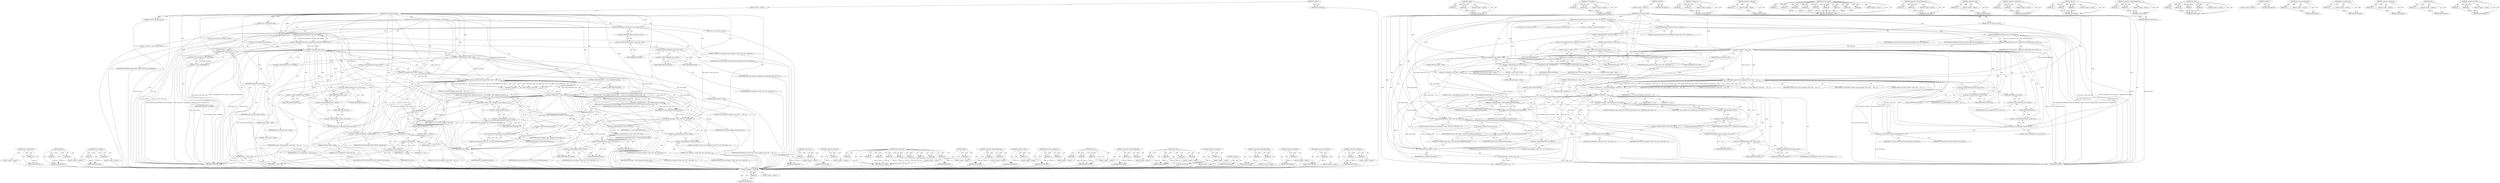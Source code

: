 digraph "&lt;operator&gt;.notEquals" {
vulnerable_221 [label=<(METHOD,&lt;operator&gt;.indirection)>];
vulnerable_222 [label=<(PARAM,p1)>];
vulnerable_223 [label=<(BLOCK,&lt;empty&gt;,&lt;empty&gt;)>];
vulnerable_224 [label=<(METHOD_RETURN,ANY)>];
vulnerable_166 [label=<(METHOD,kmalloc)>];
vulnerable_167 [label=<(PARAM,p1)>];
vulnerable_168 [label=<(PARAM,p2)>];
vulnerable_169 [label=<(BLOCK,&lt;empty&gt;,&lt;empty&gt;)>];
vulnerable_170 [label=<(METHOD_RETURN,ANY)>];
vulnerable_196 [label=<(METHOD,usb_rcvctrlpipe)>];
vulnerable_197 [label=<(PARAM,p1)>];
vulnerable_198 [label=<(PARAM,p2)>];
vulnerable_199 [label=<(BLOCK,&lt;empty&gt;,&lt;empty&gt;)>];
vulnerable_200 [label=<(METHOD_RETURN,ANY)>];
vulnerable_6 [label=<(METHOD,&lt;global&gt;)<SUB>1</SUB>>];
vulnerable_7 [label=<(BLOCK,&lt;empty&gt;,&lt;empty&gt;)<SUB>1</SUB>>];
vulnerable_8 [label=<(METHOD,klsi_105_get_line_state)<SUB>1</SUB>>];
vulnerable_9 [label=<(PARAM,struct usb_serial_port *port)<SUB>1</SUB>>];
vulnerable_10 [label=<(PARAM,unsigned long *line_state_p)<SUB>2</SUB>>];
vulnerable_11 [label=<(BLOCK,{
	int rc;
	u8 *status_buf;
	__u16 status;

	de...,{
	int rc;
	u8 *status_buf;
	__u16 status;

	de...)<SUB>3</SUB>>];
vulnerable_12 [label="<(LOCAL,int rc: int)<SUB>4</SUB>>"];
vulnerable_13 [label="<(LOCAL,u8* status_buf: u8*)<SUB>5</SUB>>"];
vulnerable_14 [label="<(LOCAL,__u16 status: __u16)<SUB>6</SUB>>"];
vulnerable_15 [label=<(dev_info,dev_info(&amp;port-&gt;serial-&gt;dev-&gt;dev, &quot;sending SIO ...)<SUB>8</SUB>>];
vulnerable_16 [label=<(&lt;operator&gt;.addressOf,&amp;port-&gt;serial-&gt;dev-&gt;dev)<SUB>8</SUB>>];
vulnerable_17 [label=<(&lt;operator&gt;.indirectFieldAccess,port-&gt;serial-&gt;dev-&gt;dev)<SUB>8</SUB>>];
vulnerable_18 [label=<(&lt;operator&gt;.indirectFieldAccess,port-&gt;serial-&gt;dev)<SUB>8</SUB>>];
vulnerable_19 [label=<(&lt;operator&gt;.indirectFieldAccess,port-&gt;serial)<SUB>8</SUB>>];
vulnerable_20 [label=<(IDENTIFIER,port,dev_info(&amp;port-&gt;serial-&gt;dev-&gt;dev, &quot;sending SIO ...)<SUB>8</SUB>>];
vulnerable_21 [label=<(FIELD_IDENTIFIER,serial,serial)<SUB>8</SUB>>];
vulnerable_22 [label=<(FIELD_IDENTIFIER,dev,dev)<SUB>8</SUB>>];
vulnerable_23 [label=<(FIELD_IDENTIFIER,dev,dev)<SUB>8</SUB>>];
vulnerable_24 [label=<(LITERAL,&quot;sending SIO Poll request\n&quot;,dev_info(&amp;port-&gt;serial-&gt;dev-&gt;dev, &quot;sending SIO ...)<SUB>8</SUB>>];
vulnerable_25 [label=<(&lt;operator&gt;.assignment,status_buf = kmalloc(KLSI_STATUSBUF_LEN, GFP_KE...)<SUB>10</SUB>>];
vulnerable_26 [label=<(IDENTIFIER,status_buf,status_buf = kmalloc(KLSI_STATUSBUF_LEN, GFP_KE...)<SUB>10</SUB>>];
vulnerable_27 [label=<(kmalloc,kmalloc(KLSI_STATUSBUF_LEN, GFP_KERNEL))<SUB>10</SUB>>];
vulnerable_28 [label=<(IDENTIFIER,KLSI_STATUSBUF_LEN,kmalloc(KLSI_STATUSBUF_LEN, GFP_KERNEL))<SUB>10</SUB>>];
vulnerable_29 [label=<(IDENTIFIER,GFP_KERNEL,kmalloc(KLSI_STATUSBUF_LEN, GFP_KERNEL))<SUB>10</SUB>>];
vulnerable_30 [label=<(CONTROL_STRUCTURE,IF,if (!status_buf))<SUB>11</SUB>>];
vulnerable_31 [label=<(&lt;operator&gt;.logicalNot,!status_buf)<SUB>11</SUB>>];
vulnerable_32 [label=<(IDENTIFIER,status_buf,!status_buf)<SUB>11</SUB>>];
vulnerable_33 [label=<(BLOCK,&lt;empty&gt;,&lt;empty&gt;)<SUB>12</SUB>>];
vulnerable_34 [label=<(RETURN,return -ENOMEM;,return -ENOMEM;)<SUB>12</SUB>>];
vulnerable_35 [label=<(&lt;operator&gt;.minus,-ENOMEM)<SUB>12</SUB>>];
vulnerable_36 [label=<(IDENTIFIER,ENOMEM,-ENOMEM)<SUB>12</SUB>>];
vulnerable_37 [label=<(&lt;operator&gt;.assignment,status_buf[0] = 0xff)<SUB>14</SUB>>];
vulnerable_38 [label=<(&lt;operator&gt;.indirectIndexAccess,status_buf[0])<SUB>14</SUB>>];
vulnerable_39 [label=<(IDENTIFIER,status_buf,status_buf[0] = 0xff)<SUB>14</SUB>>];
vulnerable_40 [label=<(LITERAL,0,status_buf[0] = 0xff)<SUB>14</SUB>>];
vulnerable_41 [label=<(LITERAL,0xff,status_buf[0] = 0xff)<SUB>14</SUB>>];
vulnerable_42 [label=<(&lt;operator&gt;.assignment,status_buf[1] = 0xff)<SUB>15</SUB>>];
vulnerable_43 [label=<(&lt;operator&gt;.indirectIndexAccess,status_buf[1])<SUB>15</SUB>>];
vulnerable_44 [label=<(IDENTIFIER,status_buf,status_buf[1] = 0xff)<SUB>15</SUB>>];
vulnerable_45 [label=<(LITERAL,1,status_buf[1] = 0xff)<SUB>15</SUB>>];
vulnerable_46 [label=<(LITERAL,0xff,status_buf[1] = 0xff)<SUB>15</SUB>>];
vulnerable_47 [label=<(&lt;operator&gt;.assignment,rc = usb_control_msg(port-&gt;serial-&gt;dev,
			    ...)<SUB>16</SUB>>];
vulnerable_48 [label=<(IDENTIFIER,rc,rc = usb_control_msg(port-&gt;serial-&gt;dev,
			    ...)<SUB>16</SUB>>];
vulnerable_49 [label=<(usb_control_msg,usb_control_msg(port-&gt;serial-&gt;dev,
			     usb_...)<SUB>16</SUB>>];
vulnerable_50 [label=<(&lt;operator&gt;.indirectFieldAccess,port-&gt;serial-&gt;dev)<SUB>16</SUB>>];
vulnerable_51 [label=<(&lt;operator&gt;.indirectFieldAccess,port-&gt;serial)<SUB>16</SUB>>];
vulnerable_52 [label=<(IDENTIFIER,port,usb_control_msg(port-&gt;serial-&gt;dev,
			     usb_...)<SUB>16</SUB>>];
vulnerable_53 [label=<(FIELD_IDENTIFIER,serial,serial)<SUB>16</SUB>>];
vulnerable_54 [label=<(FIELD_IDENTIFIER,dev,dev)<SUB>16</SUB>>];
vulnerable_55 [label=<(usb_rcvctrlpipe,usb_rcvctrlpipe(port-&gt;serial-&gt;dev, 0))<SUB>17</SUB>>];
vulnerable_56 [label=<(&lt;operator&gt;.indirectFieldAccess,port-&gt;serial-&gt;dev)<SUB>17</SUB>>];
vulnerable_57 [label=<(&lt;operator&gt;.indirectFieldAccess,port-&gt;serial)<SUB>17</SUB>>];
vulnerable_58 [label=<(IDENTIFIER,port,usb_rcvctrlpipe(port-&gt;serial-&gt;dev, 0))<SUB>17</SUB>>];
vulnerable_59 [label=<(FIELD_IDENTIFIER,serial,serial)<SUB>17</SUB>>];
vulnerable_60 [label=<(FIELD_IDENTIFIER,dev,dev)<SUB>17</SUB>>];
vulnerable_61 [label=<(LITERAL,0,usb_rcvctrlpipe(port-&gt;serial-&gt;dev, 0))<SUB>17</SUB>>];
vulnerable_62 [label=<(IDENTIFIER,KL5KUSB105A_SIO_POLL,usb_control_msg(port-&gt;serial-&gt;dev,
			     usb_...)<SUB>18</SUB>>];
vulnerable_63 [label=<(&lt;operator&gt;.or,USB_TYPE_VENDOR | USB_DIR_IN)<SUB>19</SUB>>];
vulnerable_64 [label=<(IDENTIFIER,USB_TYPE_VENDOR,USB_TYPE_VENDOR | USB_DIR_IN)<SUB>19</SUB>>];
vulnerable_65 [label=<(IDENTIFIER,USB_DIR_IN,USB_TYPE_VENDOR | USB_DIR_IN)<SUB>19</SUB>>];
vulnerable_66 [label=<(LITERAL,0,usb_control_msg(port-&gt;serial-&gt;dev,
			     usb_...)<SUB>20</SUB>>];
vulnerable_67 [label=<(LITERAL,0,usb_control_msg(port-&gt;serial-&gt;dev,
			     usb_...)<SUB>21</SUB>>];
vulnerable_68 [label=<(IDENTIFIER,status_buf,usb_control_msg(port-&gt;serial-&gt;dev,
			     usb_...)<SUB>22</SUB>>];
vulnerable_69 [label=<(IDENTIFIER,KLSI_STATUSBUF_LEN,usb_control_msg(port-&gt;serial-&gt;dev,
			     usb_...)<SUB>22</SUB>>];
vulnerable_70 [label=<(LITERAL,10000,usb_control_msg(port-&gt;serial-&gt;dev,
			     usb_...)<SUB>23</SUB>>];
vulnerable_71 [label=<(CONTROL_STRUCTURE,IF,if (rc &lt; 0))<SUB>25</SUB>>];
vulnerable_72 [label=<(&lt;operator&gt;.lessThan,rc &lt; 0)<SUB>25</SUB>>];
vulnerable_73 [label=<(IDENTIFIER,rc,rc &lt; 0)<SUB>25</SUB>>];
vulnerable_74 [label=<(LITERAL,0,rc &lt; 0)<SUB>25</SUB>>];
vulnerable_75 [label=<(BLOCK,&lt;empty&gt;,&lt;empty&gt;)<SUB>26</SUB>>];
vulnerable_76 [label=<(dev_err,dev_err(&amp;port-&gt;dev, &quot;Reading line status failed...)<SUB>26</SUB>>];
vulnerable_77 [label=<(&lt;operator&gt;.addressOf,&amp;port-&gt;dev)<SUB>26</SUB>>];
vulnerable_78 [label=<(&lt;operator&gt;.indirectFieldAccess,port-&gt;dev)<SUB>26</SUB>>];
vulnerable_79 [label=<(IDENTIFIER,port,dev_err(&amp;port-&gt;dev, &quot;Reading line status failed...)<SUB>26</SUB>>];
vulnerable_80 [label=<(FIELD_IDENTIFIER,dev,dev)<SUB>26</SUB>>];
vulnerable_81 [label=<(LITERAL,&quot;Reading line status failed (error = %d)\n&quot;,dev_err(&amp;port-&gt;dev, &quot;Reading line status failed...)<SUB>26</SUB>>];
vulnerable_82 [label=<(IDENTIFIER,rc,dev_err(&amp;port-&gt;dev, &quot;Reading line status failed...)<SUB>27</SUB>>];
vulnerable_83 [label=<(CONTROL_STRUCTURE,ELSE,else)<SUB>28</SUB>>];
vulnerable_84 [label=<(BLOCK,{
 		status = get_unaligned_le16(status_buf);
 ...,{
 		status = get_unaligned_le16(status_buf);
 ...)<SUB>28</SUB>>];
vulnerable_85 [label=<(&lt;operator&gt;.assignment,status = get_unaligned_le16(status_buf))<SUB>29</SUB>>];
vulnerable_86 [label=<(IDENTIFIER,status,status = get_unaligned_le16(status_buf))<SUB>29</SUB>>];
vulnerable_87 [label=<(get_unaligned_le16,get_unaligned_le16(status_buf))<SUB>29</SUB>>];
vulnerable_88 [label=<(IDENTIFIER,status_buf,get_unaligned_le16(status_buf))<SUB>29</SUB>>];
vulnerable_89 [label=<(dev_info,dev_info(&amp;port-&gt;serial-&gt;dev-&gt;dev, &quot;read status ...)<SUB>31</SUB>>];
vulnerable_90 [label=<(&lt;operator&gt;.addressOf,&amp;port-&gt;serial-&gt;dev-&gt;dev)<SUB>31</SUB>>];
vulnerable_91 [label=<(&lt;operator&gt;.indirectFieldAccess,port-&gt;serial-&gt;dev-&gt;dev)<SUB>31</SUB>>];
vulnerable_92 [label=<(&lt;operator&gt;.indirectFieldAccess,port-&gt;serial-&gt;dev)<SUB>31</SUB>>];
vulnerable_93 [label=<(&lt;operator&gt;.indirectFieldAccess,port-&gt;serial)<SUB>31</SUB>>];
vulnerable_94 [label=<(IDENTIFIER,port,dev_info(&amp;port-&gt;serial-&gt;dev-&gt;dev, &quot;read status ...)<SUB>31</SUB>>];
vulnerable_95 [label=<(FIELD_IDENTIFIER,serial,serial)<SUB>31</SUB>>];
vulnerable_96 [label=<(FIELD_IDENTIFIER,dev,dev)<SUB>31</SUB>>];
vulnerable_97 [label=<(FIELD_IDENTIFIER,dev,dev)<SUB>31</SUB>>];
vulnerable_98 [label=<(LITERAL,&quot;read status %x %x\n&quot;,dev_info(&amp;port-&gt;serial-&gt;dev-&gt;dev, &quot;read status ...)<SUB>31</SUB>>];
vulnerable_99 [label=<(&lt;operator&gt;.indirectIndexAccess,status_buf[0])<SUB>32</SUB>>];
vulnerable_100 [label=<(IDENTIFIER,status_buf,dev_info(&amp;port-&gt;serial-&gt;dev-&gt;dev, &quot;read status ...)<SUB>32</SUB>>];
vulnerable_101 [label=<(LITERAL,0,dev_info(&amp;port-&gt;serial-&gt;dev-&gt;dev, &quot;read status ...)<SUB>32</SUB>>];
vulnerable_102 [label=<(&lt;operator&gt;.indirectIndexAccess,status_buf[1])<SUB>32</SUB>>];
vulnerable_103 [label=<(IDENTIFIER,status_buf,dev_info(&amp;port-&gt;serial-&gt;dev-&gt;dev, &quot;read status ...)<SUB>32</SUB>>];
vulnerable_104 [label=<(LITERAL,1,dev_info(&amp;port-&gt;serial-&gt;dev-&gt;dev, &quot;read status ...)<SUB>32</SUB>>];
vulnerable_105 [label=<(&lt;operator&gt;.assignment,*line_state_p = klsi_105_status2linestate(status))<SUB>34</SUB>>];
vulnerable_106 [label=<(&lt;operator&gt;.indirection,*line_state_p)<SUB>34</SUB>>];
vulnerable_107 [label=<(IDENTIFIER,line_state_p,*line_state_p = klsi_105_status2linestate(status))<SUB>34</SUB>>];
vulnerable_108 [label=<(klsi_105_status2linestate,klsi_105_status2linestate(status))<SUB>34</SUB>>];
vulnerable_109 [label=<(IDENTIFIER,status,klsi_105_status2linestate(status))<SUB>34</SUB>>];
vulnerable_110 [label=<(kfree,kfree(status_buf))<SUB>37</SUB>>];
vulnerable_111 [label=<(IDENTIFIER,status_buf,kfree(status_buf))<SUB>37</SUB>>];
vulnerable_112 [label=<(RETURN,return rc;,return rc;)<SUB>38</SUB>>];
vulnerable_113 [label=<(IDENTIFIER,rc,return rc;)<SUB>38</SUB>>];
vulnerable_114 [label=<(METHOD_RETURN,int)<SUB>1</SUB>>];
vulnerable_116 [label=<(METHOD_RETURN,ANY)<SUB>1</SUB>>];
vulnerable_201 [label=<(METHOD,&lt;operator&gt;.or)>];
vulnerable_202 [label=<(PARAM,p1)>];
vulnerable_203 [label=<(PARAM,p2)>];
vulnerable_204 [label=<(BLOCK,&lt;empty&gt;,&lt;empty&gt;)>];
vulnerable_205 [label=<(METHOD_RETURN,ANY)>];
vulnerable_152 [label=<(METHOD,&lt;operator&gt;.addressOf)>];
vulnerable_153 [label=<(PARAM,p1)>];
vulnerable_154 [label=<(BLOCK,&lt;empty&gt;,&lt;empty&gt;)>];
vulnerable_155 [label=<(METHOD_RETURN,ANY)>];
vulnerable_184 [label=<(METHOD,usb_control_msg)>];
vulnerable_185 [label=<(PARAM,p1)>];
vulnerable_186 [label=<(PARAM,p2)>];
vulnerable_187 [label=<(PARAM,p3)>];
vulnerable_188 [label=<(PARAM,p4)>];
vulnerable_189 [label=<(PARAM,p5)>];
vulnerable_190 [label=<(PARAM,p6)>];
vulnerable_191 [label=<(PARAM,p7)>];
vulnerable_192 [label=<(PARAM,p8)>];
vulnerable_193 [label=<(PARAM,p9)>];
vulnerable_194 [label=<(BLOCK,&lt;empty&gt;,&lt;empty&gt;)>];
vulnerable_195 [label=<(METHOD_RETURN,ANY)>];
vulnerable_179 [label=<(METHOD,&lt;operator&gt;.indirectIndexAccess)>];
vulnerable_180 [label=<(PARAM,p1)>];
vulnerable_181 [label=<(PARAM,p2)>];
vulnerable_182 [label=<(BLOCK,&lt;empty&gt;,&lt;empty&gt;)>];
vulnerable_183 [label=<(METHOD_RETURN,ANY)>];
vulnerable_175 [label=<(METHOD,&lt;operator&gt;.minus)>];
vulnerable_176 [label=<(PARAM,p1)>];
vulnerable_177 [label=<(BLOCK,&lt;empty&gt;,&lt;empty&gt;)>];
vulnerable_178 [label=<(METHOD_RETURN,ANY)>];
vulnerable_161 [label=<(METHOD,&lt;operator&gt;.assignment)>];
vulnerable_162 [label=<(PARAM,p1)>];
vulnerable_163 [label=<(PARAM,p2)>];
vulnerable_164 [label=<(BLOCK,&lt;empty&gt;,&lt;empty&gt;)>];
vulnerable_165 [label=<(METHOD_RETURN,ANY)>];
vulnerable_211 [label=<(METHOD,dev_err)>];
vulnerable_212 [label=<(PARAM,p1)>];
vulnerable_213 [label=<(PARAM,p2)>];
vulnerable_214 [label=<(PARAM,p3)>];
vulnerable_215 [label=<(BLOCK,&lt;empty&gt;,&lt;empty&gt;)>];
vulnerable_216 [label=<(METHOD_RETURN,ANY)>];
vulnerable_156 [label=<(METHOD,&lt;operator&gt;.indirectFieldAccess)>];
vulnerable_157 [label=<(PARAM,p1)>];
vulnerable_158 [label=<(PARAM,p2)>];
vulnerable_159 [label=<(BLOCK,&lt;empty&gt;,&lt;empty&gt;)>];
vulnerable_160 [label=<(METHOD_RETURN,ANY)>];
vulnerable_145 [label=<(METHOD,dev_info)>];
vulnerable_146 [label=<(PARAM,p1)>];
vulnerable_147 [label=<(PARAM,p2)>];
vulnerable_148 [label=<(PARAM,p3)>];
vulnerable_149 [label=<(PARAM,p4)>];
vulnerable_150 [label=<(BLOCK,&lt;empty&gt;,&lt;empty&gt;)>];
vulnerable_151 [label=<(METHOD_RETURN,ANY)>];
vulnerable_139 [label=<(METHOD,&lt;global&gt;)<SUB>1</SUB>>];
vulnerable_140 [label=<(BLOCK,&lt;empty&gt;,&lt;empty&gt;)>];
vulnerable_141 [label=<(METHOD_RETURN,ANY)>];
vulnerable_225 [label=<(METHOD,klsi_105_status2linestate)>];
vulnerable_226 [label=<(PARAM,p1)>];
vulnerable_227 [label=<(BLOCK,&lt;empty&gt;,&lt;empty&gt;)>];
vulnerable_228 [label=<(METHOD_RETURN,ANY)>];
vulnerable_217 [label=<(METHOD,get_unaligned_le16)>];
vulnerable_218 [label=<(PARAM,p1)>];
vulnerable_219 [label=<(BLOCK,&lt;empty&gt;,&lt;empty&gt;)>];
vulnerable_220 [label=<(METHOD_RETURN,ANY)>];
vulnerable_171 [label=<(METHOD,&lt;operator&gt;.logicalNot)>];
vulnerable_172 [label=<(PARAM,p1)>];
vulnerable_173 [label=<(BLOCK,&lt;empty&gt;,&lt;empty&gt;)>];
vulnerable_174 [label=<(METHOD_RETURN,ANY)>];
vulnerable_229 [label=<(METHOD,kfree)>];
vulnerable_230 [label=<(PARAM,p1)>];
vulnerable_231 [label=<(BLOCK,&lt;empty&gt;,&lt;empty&gt;)>];
vulnerable_232 [label=<(METHOD_RETURN,ANY)>];
vulnerable_206 [label=<(METHOD,&lt;operator&gt;.lessThan)>];
vulnerable_207 [label=<(PARAM,p1)>];
vulnerable_208 [label=<(PARAM,p2)>];
vulnerable_209 [label=<(BLOCK,&lt;empty&gt;,&lt;empty&gt;)>];
vulnerable_210 [label=<(METHOD_RETURN,ANY)>];
fixed_231 [label=<(METHOD,get_unaligned_le16)>];
fixed_232 [label=<(PARAM,p1)>];
fixed_233 [label=<(BLOCK,&lt;empty&gt;,&lt;empty&gt;)>];
fixed_234 [label=<(METHOD_RETURN,ANY)>];
fixed_175 [label=<(METHOD,kmalloc)>];
fixed_176 [label=<(PARAM,p1)>];
fixed_177 [label=<(PARAM,p2)>];
fixed_178 [label=<(BLOCK,&lt;empty&gt;,&lt;empty&gt;)>];
fixed_179 [label=<(METHOD_RETURN,ANY)>];
fixed_205 [label=<(METHOD,usb_rcvctrlpipe)>];
fixed_206 [label=<(PARAM,p1)>];
fixed_207 [label=<(PARAM,p2)>];
fixed_208 [label=<(BLOCK,&lt;empty&gt;,&lt;empty&gt;)>];
fixed_209 [label=<(METHOD_RETURN,ANY)>];
fixed_6 [label=<(METHOD,&lt;global&gt;)<SUB>1</SUB>>];
fixed_7 [label=<(BLOCK,&lt;empty&gt;,&lt;empty&gt;)<SUB>1</SUB>>];
fixed_8 [label=<(METHOD,klsi_105_get_line_state)<SUB>1</SUB>>];
fixed_9 [label=<(PARAM,struct usb_serial_port *port)<SUB>1</SUB>>];
fixed_10 [label=<(PARAM,unsigned long *line_state_p)<SUB>2</SUB>>];
fixed_11 [label=<(BLOCK,{
	int rc;
	u8 *status_buf;
	__u16 status;

	de...,{
	int rc;
	u8 *status_buf;
	__u16 status;

	de...)<SUB>3</SUB>>];
fixed_12 [label="<(LOCAL,int rc: int)<SUB>4</SUB>>"];
fixed_13 [label="<(LOCAL,u8* status_buf: u8*)<SUB>5</SUB>>"];
fixed_14 [label="<(LOCAL,__u16 status: __u16)<SUB>6</SUB>>"];
fixed_15 [label=<(dev_info,dev_info(&amp;port-&gt;serial-&gt;dev-&gt;dev, &quot;sending SIO ...)<SUB>8</SUB>>];
fixed_16 [label=<(&lt;operator&gt;.addressOf,&amp;port-&gt;serial-&gt;dev-&gt;dev)<SUB>8</SUB>>];
fixed_17 [label=<(&lt;operator&gt;.indirectFieldAccess,port-&gt;serial-&gt;dev-&gt;dev)<SUB>8</SUB>>];
fixed_18 [label=<(&lt;operator&gt;.indirectFieldAccess,port-&gt;serial-&gt;dev)<SUB>8</SUB>>];
fixed_19 [label=<(&lt;operator&gt;.indirectFieldAccess,port-&gt;serial)<SUB>8</SUB>>];
fixed_20 [label=<(IDENTIFIER,port,dev_info(&amp;port-&gt;serial-&gt;dev-&gt;dev, &quot;sending SIO ...)<SUB>8</SUB>>];
fixed_21 [label=<(FIELD_IDENTIFIER,serial,serial)<SUB>8</SUB>>];
fixed_22 [label=<(FIELD_IDENTIFIER,dev,dev)<SUB>8</SUB>>];
fixed_23 [label=<(FIELD_IDENTIFIER,dev,dev)<SUB>8</SUB>>];
fixed_24 [label=<(LITERAL,&quot;sending SIO Poll request\n&quot;,dev_info(&amp;port-&gt;serial-&gt;dev-&gt;dev, &quot;sending SIO ...)<SUB>8</SUB>>];
fixed_25 [label=<(&lt;operator&gt;.assignment,status_buf = kmalloc(KLSI_STATUSBUF_LEN, GFP_KE...)<SUB>10</SUB>>];
fixed_26 [label=<(IDENTIFIER,status_buf,status_buf = kmalloc(KLSI_STATUSBUF_LEN, GFP_KE...)<SUB>10</SUB>>];
fixed_27 [label=<(kmalloc,kmalloc(KLSI_STATUSBUF_LEN, GFP_KERNEL))<SUB>10</SUB>>];
fixed_28 [label=<(IDENTIFIER,KLSI_STATUSBUF_LEN,kmalloc(KLSI_STATUSBUF_LEN, GFP_KERNEL))<SUB>10</SUB>>];
fixed_29 [label=<(IDENTIFIER,GFP_KERNEL,kmalloc(KLSI_STATUSBUF_LEN, GFP_KERNEL))<SUB>10</SUB>>];
fixed_30 [label=<(CONTROL_STRUCTURE,IF,if (!status_buf))<SUB>11</SUB>>];
fixed_31 [label=<(&lt;operator&gt;.logicalNot,!status_buf)<SUB>11</SUB>>];
fixed_32 [label=<(IDENTIFIER,status_buf,!status_buf)<SUB>11</SUB>>];
fixed_33 [label=<(BLOCK,&lt;empty&gt;,&lt;empty&gt;)<SUB>12</SUB>>];
fixed_34 [label=<(RETURN,return -ENOMEM;,return -ENOMEM;)<SUB>12</SUB>>];
fixed_35 [label=<(&lt;operator&gt;.minus,-ENOMEM)<SUB>12</SUB>>];
fixed_36 [label=<(IDENTIFIER,ENOMEM,-ENOMEM)<SUB>12</SUB>>];
fixed_37 [label=<(&lt;operator&gt;.assignment,status_buf[0] = 0xff)<SUB>14</SUB>>];
fixed_38 [label=<(&lt;operator&gt;.indirectIndexAccess,status_buf[0])<SUB>14</SUB>>];
fixed_39 [label=<(IDENTIFIER,status_buf,status_buf[0] = 0xff)<SUB>14</SUB>>];
fixed_40 [label=<(LITERAL,0,status_buf[0] = 0xff)<SUB>14</SUB>>];
fixed_41 [label=<(LITERAL,0xff,status_buf[0] = 0xff)<SUB>14</SUB>>];
fixed_42 [label=<(&lt;operator&gt;.assignment,status_buf[1] = 0xff)<SUB>15</SUB>>];
fixed_43 [label=<(&lt;operator&gt;.indirectIndexAccess,status_buf[1])<SUB>15</SUB>>];
fixed_44 [label=<(IDENTIFIER,status_buf,status_buf[1] = 0xff)<SUB>15</SUB>>];
fixed_45 [label=<(LITERAL,1,status_buf[1] = 0xff)<SUB>15</SUB>>];
fixed_46 [label=<(LITERAL,0xff,status_buf[1] = 0xff)<SUB>15</SUB>>];
fixed_47 [label=<(&lt;operator&gt;.assignment,rc = usb_control_msg(port-&gt;serial-&gt;dev,
			    ...)<SUB>16</SUB>>];
fixed_48 [label=<(IDENTIFIER,rc,rc = usb_control_msg(port-&gt;serial-&gt;dev,
			    ...)<SUB>16</SUB>>];
fixed_49 [label=<(usb_control_msg,usb_control_msg(port-&gt;serial-&gt;dev,
			     usb_...)<SUB>16</SUB>>];
fixed_50 [label=<(&lt;operator&gt;.indirectFieldAccess,port-&gt;serial-&gt;dev)<SUB>16</SUB>>];
fixed_51 [label=<(&lt;operator&gt;.indirectFieldAccess,port-&gt;serial)<SUB>16</SUB>>];
fixed_52 [label=<(IDENTIFIER,port,usb_control_msg(port-&gt;serial-&gt;dev,
			     usb_...)<SUB>16</SUB>>];
fixed_53 [label=<(FIELD_IDENTIFIER,serial,serial)<SUB>16</SUB>>];
fixed_54 [label=<(FIELD_IDENTIFIER,dev,dev)<SUB>16</SUB>>];
fixed_55 [label=<(usb_rcvctrlpipe,usb_rcvctrlpipe(port-&gt;serial-&gt;dev, 0))<SUB>17</SUB>>];
fixed_56 [label=<(&lt;operator&gt;.indirectFieldAccess,port-&gt;serial-&gt;dev)<SUB>17</SUB>>];
fixed_57 [label=<(&lt;operator&gt;.indirectFieldAccess,port-&gt;serial)<SUB>17</SUB>>];
fixed_58 [label=<(IDENTIFIER,port,usb_rcvctrlpipe(port-&gt;serial-&gt;dev, 0))<SUB>17</SUB>>];
fixed_59 [label=<(FIELD_IDENTIFIER,serial,serial)<SUB>17</SUB>>];
fixed_60 [label=<(FIELD_IDENTIFIER,dev,dev)<SUB>17</SUB>>];
fixed_61 [label=<(LITERAL,0,usb_rcvctrlpipe(port-&gt;serial-&gt;dev, 0))<SUB>17</SUB>>];
fixed_62 [label=<(IDENTIFIER,KL5KUSB105A_SIO_POLL,usb_control_msg(port-&gt;serial-&gt;dev,
			     usb_...)<SUB>18</SUB>>];
fixed_63 [label=<(&lt;operator&gt;.or,USB_TYPE_VENDOR | USB_DIR_IN)<SUB>19</SUB>>];
fixed_64 [label=<(IDENTIFIER,USB_TYPE_VENDOR,USB_TYPE_VENDOR | USB_DIR_IN)<SUB>19</SUB>>];
fixed_65 [label=<(IDENTIFIER,USB_DIR_IN,USB_TYPE_VENDOR | USB_DIR_IN)<SUB>19</SUB>>];
fixed_66 [label=<(LITERAL,0,usb_control_msg(port-&gt;serial-&gt;dev,
			     usb_...)<SUB>20</SUB>>];
fixed_67 [label=<(LITERAL,0,usb_control_msg(port-&gt;serial-&gt;dev,
			     usb_...)<SUB>21</SUB>>];
fixed_68 [label=<(IDENTIFIER,status_buf,usb_control_msg(port-&gt;serial-&gt;dev,
			     usb_...)<SUB>22</SUB>>];
fixed_69 [label=<(IDENTIFIER,KLSI_STATUSBUF_LEN,usb_control_msg(port-&gt;serial-&gt;dev,
			     usb_...)<SUB>22</SUB>>];
fixed_70 [label=<(LITERAL,10000,usb_control_msg(port-&gt;serial-&gt;dev,
			     usb_...)<SUB>23</SUB>>];
fixed_71 [label=<(CONTROL_STRUCTURE,IF,if (rc != KLSI_STATUSBUF_LEN))<SUB>25</SUB>>];
fixed_72 [label=<(&lt;operator&gt;.notEquals,rc != KLSI_STATUSBUF_LEN)<SUB>25</SUB>>];
fixed_73 [label=<(IDENTIFIER,rc,rc != KLSI_STATUSBUF_LEN)<SUB>25</SUB>>];
fixed_74 [label=<(IDENTIFIER,KLSI_STATUSBUF_LEN,rc != KLSI_STATUSBUF_LEN)<SUB>25</SUB>>];
fixed_75 [label=<(BLOCK,{
		dev_err(&amp;port-&gt;dev, &quot;reading line status fa...,{
		dev_err(&amp;port-&gt;dev, &quot;reading line status fa...)<SUB>25</SUB>>];
fixed_76 [label=<(dev_err,dev_err(&amp;port-&gt;dev, &quot;reading line status failed...)<SUB>26</SUB>>];
fixed_77 [label=<(&lt;operator&gt;.addressOf,&amp;port-&gt;dev)<SUB>26</SUB>>];
fixed_78 [label=<(&lt;operator&gt;.indirectFieldAccess,port-&gt;dev)<SUB>26</SUB>>];
fixed_79 [label=<(IDENTIFIER,port,dev_err(&amp;port-&gt;dev, &quot;reading line status failed...)<SUB>26</SUB>>];
fixed_80 [label=<(FIELD_IDENTIFIER,dev,dev)<SUB>26</SUB>>];
fixed_81 [label="<(LITERAL,&quot;reading line status failed: %d\n&quot;,dev_err(&amp;port-&gt;dev, &quot;reading line status failed...)<SUB>26</SUB>>"];
fixed_82 [label=<(IDENTIFIER,rc,dev_err(&amp;port-&gt;dev, &quot;reading line status failed...)<SUB>26</SUB>>];
fixed_83 [label=<(CONTROL_STRUCTURE,IF,if (rc &gt;= 0))<SUB>27</SUB>>];
fixed_84 [label=<(&lt;operator&gt;.greaterEqualsThan,rc &gt;= 0)<SUB>27</SUB>>];
fixed_85 [label=<(IDENTIFIER,rc,rc &gt;= 0)<SUB>27</SUB>>];
fixed_86 [label=<(LITERAL,0,rc &gt;= 0)<SUB>27</SUB>>];
fixed_87 [label=<(BLOCK,&lt;empty&gt;,&lt;empty&gt;)<SUB>28</SUB>>];
fixed_88 [label=<(&lt;operator&gt;.assignment,rc = -EIO)<SUB>28</SUB>>];
fixed_89 [label=<(IDENTIFIER,rc,rc = -EIO)<SUB>28</SUB>>];
fixed_90 [label=<(&lt;operator&gt;.minus,-EIO)<SUB>28</SUB>>];
fixed_91 [label=<(IDENTIFIER,EIO,-EIO)<SUB>28</SUB>>];
fixed_92 [label=<(CONTROL_STRUCTURE,ELSE,else)<SUB>29</SUB>>];
fixed_93 [label=<(BLOCK,{
 		status = get_unaligned_le16(status_buf);
 ...,{
 		status = get_unaligned_le16(status_buf);
 ...)<SUB>29</SUB>>];
fixed_94 [label=<(&lt;operator&gt;.assignment,status = get_unaligned_le16(status_buf))<SUB>30</SUB>>];
fixed_95 [label=<(IDENTIFIER,status,status = get_unaligned_le16(status_buf))<SUB>30</SUB>>];
fixed_96 [label=<(get_unaligned_le16,get_unaligned_le16(status_buf))<SUB>30</SUB>>];
fixed_97 [label=<(IDENTIFIER,status_buf,get_unaligned_le16(status_buf))<SUB>30</SUB>>];
fixed_98 [label=<(dev_info,dev_info(&amp;port-&gt;serial-&gt;dev-&gt;dev, &quot;read status ...)<SUB>32</SUB>>];
fixed_99 [label=<(&lt;operator&gt;.addressOf,&amp;port-&gt;serial-&gt;dev-&gt;dev)<SUB>32</SUB>>];
fixed_100 [label=<(&lt;operator&gt;.indirectFieldAccess,port-&gt;serial-&gt;dev-&gt;dev)<SUB>32</SUB>>];
fixed_101 [label=<(&lt;operator&gt;.indirectFieldAccess,port-&gt;serial-&gt;dev)<SUB>32</SUB>>];
fixed_102 [label=<(&lt;operator&gt;.indirectFieldAccess,port-&gt;serial)<SUB>32</SUB>>];
fixed_103 [label=<(IDENTIFIER,port,dev_info(&amp;port-&gt;serial-&gt;dev-&gt;dev, &quot;read status ...)<SUB>32</SUB>>];
fixed_104 [label=<(FIELD_IDENTIFIER,serial,serial)<SUB>32</SUB>>];
fixed_105 [label=<(FIELD_IDENTIFIER,dev,dev)<SUB>32</SUB>>];
fixed_106 [label=<(FIELD_IDENTIFIER,dev,dev)<SUB>32</SUB>>];
fixed_107 [label=<(LITERAL,&quot;read status %x %x\n&quot;,dev_info(&amp;port-&gt;serial-&gt;dev-&gt;dev, &quot;read status ...)<SUB>32</SUB>>];
fixed_108 [label=<(&lt;operator&gt;.indirectIndexAccess,status_buf[0])<SUB>33</SUB>>];
fixed_109 [label=<(IDENTIFIER,status_buf,dev_info(&amp;port-&gt;serial-&gt;dev-&gt;dev, &quot;read status ...)<SUB>33</SUB>>];
fixed_110 [label=<(LITERAL,0,dev_info(&amp;port-&gt;serial-&gt;dev-&gt;dev, &quot;read status ...)<SUB>33</SUB>>];
fixed_111 [label=<(&lt;operator&gt;.indirectIndexAccess,status_buf[1])<SUB>33</SUB>>];
fixed_112 [label=<(IDENTIFIER,status_buf,dev_info(&amp;port-&gt;serial-&gt;dev-&gt;dev, &quot;read status ...)<SUB>33</SUB>>];
fixed_113 [label=<(LITERAL,1,dev_info(&amp;port-&gt;serial-&gt;dev-&gt;dev, &quot;read status ...)<SUB>33</SUB>>];
fixed_114 [label=<(&lt;operator&gt;.assignment,*line_state_p = klsi_105_status2linestate(status))<SUB>35</SUB>>];
fixed_115 [label=<(&lt;operator&gt;.indirection,*line_state_p)<SUB>35</SUB>>];
fixed_116 [label=<(IDENTIFIER,line_state_p,*line_state_p = klsi_105_status2linestate(status))<SUB>35</SUB>>];
fixed_117 [label=<(klsi_105_status2linestate,klsi_105_status2linestate(status))<SUB>35</SUB>>];
fixed_118 [label=<(IDENTIFIER,status,klsi_105_status2linestate(status))<SUB>35</SUB>>];
fixed_119 [label=<(kfree,kfree(status_buf))<SUB>38</SUB>>];
fixed_120 [label=<(IDENTIFIER,status_buf,kfree(status_buf))<SUB>38</SUB>>];
fixed_121 [label=<(RETURN,return rc;,return rc;)<SUB>39</SUB>>];
fixed_122 [label=<(IDENTIFIER,rc,return rc;)<SUB>39</SUB>>];
fixed_123 [label=<(METHOD_RETURN,int)<SUB>1</SUB>>];
fixed_125 [label=<(METHOD_RETURN,ANY)<SUB>1</SUB>>];
fixed_210 [label=<(METHOD,&lt;operator&gt;.or)>];
fixed_211 [label=<(PARAM,p1)>];
fixed_212 [label=<(PARAM,p2)>];
fixed_213 [label=<(BLOCK,&lt;empty&gt;,&lt;empty&gt;)>];
fixed_214 [label=<(METHOD_RETURN,ANY)>];
fixed_161 [label=<(METHOD,&lt;operator&gt;.addressOf)>];
fixed_162 [label=<(PARAM,p1)>];
fixed_163 [label=<(BLOCK,&lt;empty&gt;,&lt;empty&gt;)>];
fixed_164 [label=<(METHOD_RETURN,ANY)>];
fixed_193 [label=<(METHOD,usb_control_msg)>];
fixed_194 [label=<(PARAM,p1)>];
fixed_195 [label=<(PARAM,p2)>];
fixed_196 [label=<(PARAM,p3)>];
fixed_197 [label=<(PARAM,p4)>];
fixed_198 [label=<(PARAM,p5)>];
fixed_199 [label=<(PARAM,p6)>];
fixed_200 [label=<(PARAM,p7)>];
fixed_201 [label=<(PARAM,p8)>];
fixed_202 [label=<(PARAM,p9)>];
fixed_203 [label=<(BLOCK,&lt;empty&gt;,&lt;empty&gt;)>];
fixed_204 [label=<(METHOD_RETURN,ANY)>];
fixed_243 [label=<(METHOD,kfree)>];
fixed_244 [label=<(PARAM,p1)>];
fixed_245 [label=<(BLOCK,&lt;empty&gt;,&lt;empty&gt;)>];
fixed_246 [label=<(METHOD_RETURN,ANY)>];
fixed_188 [label=<(METHOD,&lt;operator&gt;.indirectIndexAccess)>];
fixed_189 [label=<(PARAM,p1)>];
fixed_190 [label=<(PARAM,p2)>];
fixed_191 [label=<(BLOCK,&lt;empty&gt;,&lt;empty&gt;)>];
fixed_192 [label=<(METHOD_RETURN,ANY)>];
fixed_184 [label=<(METHOD,&lt;operator&gt;.minus)>];
fixed_185 [label=<(PARAM,p1)>];
fixed_186 [label=<(BLOCK,&lt;empty&gt;,&lt;empty&gt;)>];
fixed_187 [label=<(METHOD_RETURN,ANY)>];
fixed_170 [label=<(METHOD,&lt;operator&gt;.assignment)>];
fixed_171 [label=<(PARAM,p1)>];
fixed_172 [label=<(PARAM,p2)>];
fixed_173 [label=<(BLOCK,&lt;empty&gt;,&lt;empty&gt;)>];
fixed_174 [label=<(METHOD_RETURN,ANY)>];
fixed_220 [label=<(METHOD,dev_err)>];
fixed_221 [label=<(PARAM,p1)>];
fixed_222 [label=<(PARAM,p2)>];
fixed_223 [label=<(PARAM,p3)>];
fixed_224 [label=<(BLOCK,&lt;empty&gt;,&lt;empty&gt;)>];
fixed_225 [label=<(METHOD_RETURN,ANY)>];
fixed_165 [label=<(METHOD,&lt;operator&gt;.indirectFieldAccess)>];
fixed_166 [label=<(PARAM,p1)>];
fixed_167 [label=<(PARAM,p2)>];
fixed_168 [label=<(BLOCK,&lt;empty&gt;,&lt;empty&gt;)>];
fixed_169 [label=<(METHOD_RETURN,ANY)>];
fixed_154 [label=<(METHOD,dev_info)>];
fixed_155 [label=<(PARAM,p1)>];
fixed_156 [label=<(PARAM,p2)>];
fixed_157 [label=<(PARAM,p3)>];
fixed_158 [label=<(PARAM,p4)>];
fixed_159 [label=<(BLOCK,&lt;empty&gt;,&lt;empty&gt;)>];
fixed_160 [label=<(METHOD_RETURN,ANY)>];
fixed_148 [label=<(METHOD,&lt;global&gt;)<SUB>1</SUB>>];
fixed_149 [label=<(BLOCK,&lt;empty&gt;,&lt;empty&gt;)>];
fixed_150 [label=<(METHOD_RETURN,ANY)>];
fixed_235 [label=<(METHOD,&lt;operator&gt;.indirection)>];
fixed_236 [label=<(PARAM,p1)>];
fixed_237 [label=<(BLOCK,&lt;empty&gt;,&lt;empty&gt;)>];
fixed_238 [label=<(METHOD_RETURN,ANY)>];
fixed_226 [label=<(METHOD,&lt;operator&gt;.greaterEqualsThan)>];
fixed_227 [label=<(PARAM,p1)>];
fixed_228 [label=<(PARAM,p2)>];
fixed_229 [label=<(BLOCK,&lt;empty&gt;,&lt;empty&gt;)>];
fixed_230 [label=<(METHOD_RETURN,ANY)>];
fixed_180 [label=<(METHOD,&lt;operator&gt;.logicalNot)>];
fixed_181 [label=<(PARAM,p1)>];
fixed_182 [label=<(BLOCK,&lt;empty&gt;,&lt;empty&gt;)>];
fixed_183 [label=<(METHOD_RETURN,ANY)>];
fixed_239 [label=<(METHOD,klsi_105_status2linestate)>];
fixed_240 [label=<(PARAM,p1)>];
fixed_241 [label=<(BLOCK,&lt;empty&gt;,&lt;empty&gt;)>];
fixed_242 [label=<(METHOD_RETURN,ANY)>];
fixed_215 [label=<(METHOD,&lt;operator&gt;.notEquals)>];
fixed_216 [label=<(PARAM,p1)>];
fixed_217 [label=<(PARAM,p2)>];
fixed_218 [label=<(BLOCK,&lt;empty&gt;,&lt;empty&gt;)>];
fixed_219 [label=<(METHOD_RETURN,ANY)>];
vulnerable_221 -> vulnerable_222  [key=0, label="AST: "];
vulnerable_221 -> vulnerable_222  [key=1, label="DDG: "];
vulnerable_221 -> vulnerable_223  [key=0, label="AST: "];
vulnerable_221 -> vulnerable_224  [key=0, label="AST: "];
vulnerable_221 -> vulnerable_224  [key=1, label="CFG: "];
vulnerable_222 -> vulnerable_224  [key=0, label="DDG: p1"];
vulnerable_166 -> vulnerable_167  [key=0, label="AST: "];
vulnerable_166 -> vulnerable_167  [key=1, label="DDG: "];
vulnerable_166 -> vulnerable_169  [key=0, label="AST: "];
vulnerable_166 -> vulnerable_168  [key=0, label="AST: "];
vulnerable_166 -> vulnerable_168  [key=1, label="DDG: "];
vulnerable_166 -> vulnerable_170  [key=0, label="AST: "];
vulnerable_166 -> vulnerable_170  [key=1, label="CFG: "];
vulnerable_167 -> vulnerable_170  [key=0, label="DDG: p1"];
vulnerable_168 -> vulnerable_170  [key=0, label="DDG: p2"];
vulnerable_196 -> vulnerable_197  [key=0, label="AST: "];
vulnerable_196 -> vulnerable_197  [key=1, label="DDG: "];
vulnerable_196 -> vulnerable_199  [key=0, label="AST: "];
vulnerable_196 -> vulnerable_198  [key=0, label="AST: "];
vulnerable_196 -> vulnerable_198  [key=1, label="DDG: "];
vulnerable_196 -> vulnerable_200  [key=0, label="AST: "];
vulnerable_196 -> vulnerable_200  [key=1, label="CFG: "];
vulnerable_197 -> vulnerable_200  [key=0, label="DDG: p1"];
vulnerable_198 -> vulnerable_200  [key=0, label="DDG: p2"];
vulnerable_6 -> vulnerable_7  [key=0, label="AST: "];
vulnerable_6 -> vulnerable_116  [key=0, label="AST: "];
vulnerable_6 -> vulnerable_116  [key=1, label="CFG: "];
vulnerable_7 -> vulnerable_8  [key=0, label="AST: "];
vulnerable_8 -> vulnerable_9  [key=0, label="AST: "];
vulnerable_8 -> vulnerable_9  [key=1, label="DDG: "];
vulnerable_8 -> vulnerable_10  [key=0, label="AST: "];
vulnerable_8 -> vulnerable_10  [key=1, label="DDG: "];
vulnerable_8 -> vulnerable_11  [key=0, label="AST: "];
vulnerable_8 -> vulnerable_114  [key=0, label="AST: "];
vulnerable_8 -> vulnerable_21  [key=0, label="CFG: "];
vulnerable_8 -> vulnerable_37  [key=0, label="DDG: "];
vulnerable_8 -> vulnerable_42  [key=0, label="DDG: "];
vulnerable_8 -> vulnerable_15  [key=0, label="DDG: "];
vulnerable_8 -> vulnerable_110  [key=0, label="DDG: "];
vulnerable_8 -> vulnerable_113  [key=0, label="DDG: "];
vulnerable_8 -> vulnerable_27  [key=0, label="DDG: "];
vulnerable_8 -> vulnerable_31  [key=0, label="DDG: "];
vulnerable_8 -> vulnerable_49  [key=0, label="DDG: "];
vulnerable_8 -> vulnerable_72  [key=0, label="DDG: "];
vulnerable_8 -> vulnerable_55  [key=0, label="DDG: "];
vulnerable_8 -> vulnerable_63  [key=0, label="DDG: "];
vulnerable_8 -> vulnerable_76  [key=0, label="DDG: "];
vulnerable_8 -> vulnerable_35  [key=0, label="DDG: "];
vulnerable_8 -> vulnerable_89  [key=0, label="DDG: "];
vulnerable_8 -> vulnerable_87  [key=0, label="DDG: "];
vulnerable_8 -> vulnerable_108  [key=0, label="DDG: "];
vulnerable_9 -> vulnerable_114  [key=0, label="DDG: port"];
vulnerable_9 -> vulnerable_76  [key=0, label="DDG: port"];
vulnerable_10 -> vulnerable_114  [key=0, label="DDG: line_state_p"];
vulnerable_11 -> vulnerable_12  [key=0, label="AST: "];
vulnerable_11 -> vulnerable_13  [key=0, label="AST: "];
vulnerable_11 -> vulnerable_14  [key=0, label="AST: "];
vulnerable_11 -> vulnerable_15  [key=0, label="AST: "];
vulnerable_11 -> vulnerable_25  [key=0, label="AST: "];
vulnerable_11 -> vulnerable_30  [key=0, label="AST: "];
vulnerable_11 -> vulnerable_37  [key=0, label="AST: "];
vulnerable_11 -> vulnerable_42  [key=0, label="AST: "];
vulnerable_11 -> vulnerable_47  [key=0, label="AST: "];
vulnerable_11 -> vulnerable_71  [key=0, label="AST: "];
vulnerable_11 -> vulnerable_110  [key=0, label="AST: "];
vulnerable_11 -> vulnerable_112  [key=0, label="AST: "];
vulnerable_15 -> vulnerable_16  [key=0, label="AST: "];
vulnerable_15 -> vulnerable_24  [key=0, label="AST: "];
vulnerable_15 -> vulnerable_27  [key=0, label="CFG: "];
vulnerable_15 -> vulnerable_114  [key=0, label="DDG: &amp;port-&gt;serial-&gt;dev-&gt;dev"];
vulnerable_15 -> vulnerable_114  [key=1, label="DDG: dev_info(&amp;port-&gt;serial-&gt;dev-&gt;dev, &quot;sending SIO Poll request\n&quot;)"];
vulnerable_15 -> vulnerable_89  [key=0, label="DDG: &amp;port-&gt;serial-&gt;dev-&gt;dev"];
vulnerable_16 -> vulnerable_17  [key=0, label="AST: "];
vulnerable_16 -> vulnerable_15  [key=0, label="CFG: "];
vulnerable_17 -> vulnerable_18  [key=0, label="AST: "];
vulnerable_17 -> vulnerable_23  [key=0, label="AST: "];
vulnerable_17 -> vulnerable_16  [key=0, label="CFG: "];
vulnerable_18 -> vulnerable_19  [key=0, label="AST: "];
vulnerable_18 -> vulnerable_22  [key=0, label="AST: "];
vulnerable_18 -> vulnerable_23  [key=0, label="CFG: "];
vulnerable_19 -> vulnerable_20  [key=0, label="AST: "];
vulnerable_19 -> vulnerable_21  [key=0, label="AST: "];
vulnerable_19 -> vulnerable_22  [key=0, label="CFG: "];
vulnerable_21 -> vulnerable_19  [key=0, label="CFG: "];
vulnerable_22 -> vulnerable_18  [key=0, label="CFG: "];
vulnerable_23 -> vulnerable_17  [key=0, label="CFG: "];
vulnerable_25 -> vulnerable_26  [key=0, label="AST: "];
vulnerable_25 -> vulnerable_27  [key=0, label="AST: "];
vulnerable_25 -> vulnerable_31  [key=0, label="CFG: "];
vulnerable_25 -> vulnerable_31  [key=1, label="DDG: status_buf"];
vulnerable_25 -> vulnerable_114  [key=0, label="DDG: kmalloc(KLSI_STATUSBUF_LEN, GFP_KERNEL)"];
vulnerable_25 -> vulnerable_114  [key=1, label="DDG: status_buf = kmalloc(KLSI_STATUSBUF_LEN, GFP_KERNEL)"];
vulnerable_27 -> vulnerable_28  [key=0, label="AST: "];
vulnerable_27 -> vulnerable_29  [key=0, label="AST: "];
vulnerable_27 -> vulnerable_25  [key=0, label="CFG: "];
vulnerable_27 -> vulnerable_25  [key=1, label="DDG: KLSI_STATUSBUF_LEN"];
vulnerable_27 -> vulnerable_25  [key=2, label="DDG: GFP_KERNEL"];
vulnerable_27 -> vulnerable_114  [key=0, label="DDG: KLSI_STATUSBUF_LEN"];
vulnerable_27 -> vulnerable_114  [key=1, label="DDG: GFP_KERNEL"];
vulnerable_27 -> vulnerable_49  [key=0, label="DDG: KLSI_STATUSBUF_LEN"];
vulnerable_30 -> vulnerable_31  [key=0, label="AST: "];
vulnerable_30 -> vulnerable_33  [key=0, label="AST: "];
vulnerable_31 -> vulnerable_32  [key=0, label="AST: "];
vulnerable_31 -> vulnerable_35  [key=0, label="CFG: "];
vulnerable_31 -> vulnerable_35  [key=1, label="CDG: "];
vulnerable_31 -> vulnerable_38  [key=0, label="CFG: "];
vulnerable_31 -> vulnerable_38  [key=1, label="CDG: "];
vulnerable_31 -> vulnerable_114  [key=0, label="DDG: status_buf"];
vulnerable_31 -> vulnerable_114  [key=1, label="DDG: !status_buf"];
vulnerable_31 -> vulnerable_49  [key=0, label="DDG: status_buf"];
vulnerable_31 -> vulnerable_49  [key=1, label="CDG: "];
vulnerable_31 -> vulnerable_47  [key=0, label="CDG: "];
vulnerable_31 -> vulnerable_34  [key=0, label="CDG: "];
vulnerable_31 -> vulnerable_60  [key=0, label="CDG: "];
vulnerable_31 -> vulnerable_42  [key=0, label="CDG: "];
vulnerable_31 -> vulnerable_51  [key=0, label="CDG: "];
vulnerable_31 -> vulnerable_57  [key=0, label="CDG: "];
vulnerable_31 -> vulnerable_37  [key=0, label="CDG: "];
vulnerable_31 -> vulnerable_72  [key=0, label="CDG: "];
vulnerable_31 -> vulnerable_56  [key=0, label="CDG: "];
vulnerable_31 -> vulnerable_50  [key=0, label="CDG: "];
vulnerable_31 -> vulnerable_59  [key=0, label="CDG: "];
vulnerable_31 -> vulnerable_112  [key=0, label="CDG: "];
vulnerable_31 -> vulnerable_54  [key=0, label="CDG: "];
vulnerable_31 -> vulnerable_43  [key=0, label="CDG: "];
vulnerable_31 -> vulnerable_53  [key=0, label="CDG: "];
vulnerable_31 -> vulnerable_110  [key=0, label="CDG: "];
vulnerable_31 -> vulnerable_63  [key=0, label="CDG: "];
vulnerable_31 -> vulnerable_55  [key=0, label="CDG: "];
vulnerable_33 -> vulnerable_34  [key=0, label="AST: "];
vulnerable_34 -> vulnerable_35  [key=0, label="AST: "];
vulnerable_34 -> vulnerable_114  [key=0, label="CFG: "];
vulnerable_34 -> vulnerable_114  [key=1, label="DDG: &lt;RET&gt;"];
vulnerable_35 -> vulnerable_36  [key=0, label="AST: "];
vulnerable_35 -> vulnerable_34  [key=0, label="CFG: "];
vulnerable_35 -> vulnerable_34  [key=1, label="DDG: -ENOMEM"];
vulnerable_35 -> vulnerable_114  [key=0, label="DDG: ENOMEM"];
vulnerable_35 -> vulnerable_114  [key=1, label="DDG: -ENOMEM"];
vulnerable_37 -> vulnerable_38  [key=0, label="AST: "];
vulnerable_37 -> vulnerable_41  [key=0, label="AST: "];
vulnerable_37 -> vulnerable_43  [key=0, label="CFG: "];
vulnerable_37 -> vulnerable_110  [key=0, label="DDG: status_buf[0]"];
vulnerable_37 -> vulnerable_49  [key=0, label="DDG: status_buf[0]"];
vulnerable_37 -> vulnerable_89  [key=0, label="DDG: status_buf[0]"];
vulnerable_37 -> vulnerable_87  [key=0, label="DDG: status_buf[0]"];
vulnerable_38 -> vulnerable_39  [key=0, label="AST: "];
vulnerable_38 -> vulnerable_40  [key=0, label="AST: "];
vulnerable_38 -> vulnerable_37  [key=0, label="CFG: "];
vulnerable_42 -> vulnerable_43  [key=0, label="AST: "];
vulnerable_42 -> vulnerable_46  [key=0, label="AST: "];
vulnerable_42 -> vulnerable_53  [key=0, label="CFG: "];
vulnerable_42 -> vulnerable_110  [key=0, label="DDG: status_buf[1]"];
vulnerable_42 -> vulnerable_49  [key=0, label="DDG: status_buf[1]"];
vulnerable_42 -> vulnerable_89  [key=0, label="DDG: status_buf[1]"];
vulnerable_42 -> vulnerable_87  [key=0, label="DDG: status_buf[1]"];
vulnerable_43 -> vulnerable_44  [key=0, label="AST: "];
vulnerable_43 -> vulnerable_45  [key=0, label="AST: "];
vulnerable_43 -> vulnerable_42  [key=0, label="CFG: "];
vulnerable_47 -> vulnerable_48  [key=0, label="AST: "];
vulnerable_47 -> vulnerable_49  [key=0, label="AST: "];
vulnerable_47 -> vulnerable_72  [key=0, label="CFG: "];
vulnerable_47 -> vulnerable_72  [key=1, label="DDG: rc"];
vulnerable_49 -> vulnerable_50  [key=0, label="AST: "];
vulnerable_49 -> vulnerable_55  [key=0, label="AST: "];
vulnerable_49 -> vulnerable_62  [key=0, label="AST: "];
vulnerable_49 -> vulnerable_63  [key=0, label="AST: "];
vulnerable_49 -> vulnerable_66  [key=0, label="AST: "];
vulnerable_49 -> vulnerable_67  [key=0, label="AST: "];
vulnerable_49 -> vulnerable_68  [key=0, label="AST: "];
vulnerable_49 -> vulnerable_69  [key=0, label="AST: "];
vulnerable_49 -> vulnerable_70  [key=0, label="AST: "];
vulnerable_49 -> vulnerable_47  [key=0, label="CFG: "];
vulnerable_49 -> vulnerable_47  [key=1, label="DDG: 0"];
vulnerable_49 -> vulnerable_47  [key=2, label="DDG: 10000"];
vulnerable_49 -> vulnerable_47  [key=3, label="DDG: status_buf"];
vulnerable_49 -> vulnerable_47  [key=4, label="DDG: port-&gt;serial-&gt;dev"];
vulnerable_49 -> vulnerable_47  [key=5, label="DDG: usb_rcvctrlpipe(port-&gt;serial-&gt;dev, 0)"];
vulnerable_49 -> vulnerable_47  [key=6, label="DDG: KLSI_STATUSBUF_LEN"];
vulnerable_49 -> vulnerable_47  [key=7, label="DDG: KL5KUSB105A_SIO_POLL"];
vulnerable_49 -> vulnerable_47  [key=8, label="DDG: USB_TYPE_VENDOR | USB_DIR_IN"];
vulnerable_49 -> vulnerable_114  [key=0, label="DDG: KL5KUSB105A_SIO_POLL"];
vulnerable_49 -> vulnerable_110  [key=0, label="DDG: status_buf"];
vulnerable_49 -> vulnerable_87  [key=0, label="DDG: status_buf"];
vulnerable_50 -> vulnerable_51  [key=0, label="AST: "];
vulnerable_50 -> vulnerable_54  [key=0, label="AST: "];
vulnerable_50 -> vulnerable_59  [key=0, label="CFG: "];
vulnerable_51 -> vulnerable_52  [key=0, label="AST: "];
vulnerable_51 -> vulnerable_53  [key=0, label="AST: "];
vulnerable_51 -> vulnerable_54  [key=0, label="CFG: "];
vulnerable_53 -> vulnerable_51  [key=0, label="CFG: "];
vulnerable_54 -> vulnerable_50  [key=0, label="CFG: "];
vulnerable_55 -> vulnerable_56  [key=0, label="AST: "];
vulnerable_55 -> vulnerable_61  [key=0, label="AST: "];
vulnerable_55 -> vulnerable_63  [key=0, label="CFG: "];
vulnerable_55 -> vulnerable_49  [key=0, label="DDG: port-&gt;serial-&gt;dev"];
vulnerable_55 -> vulnerable_49  [key=1, label="DDG: 0"];
vulnerable_56 -> vulnerable_57  [key=0, label="AST: "];
vulnerable_56 -> vulnerable_60  [key=0, label="AST: "];
vulnerable_56 -> vulnerable_55  [key=0, label="CFG: "];
vulnerable_57 -> vulnerable_58  [key=0, label="AST: "];
vulnerable_57 -> vulnerable_59  [key=0, label="AST: "];
vulnerable_57 -> vulnerable_60  [key=0, label="CFG: "];
vulnerable_59 -> vulnerable_57  [key=0, label="CFG: "];
vulnerable_60 -> vulnerable_56  [key=0, label="CFG: "];
vulnerable_63 -> vulnerable_64  [key=0, label="AST: "];
vulnerable_63 -> vulnerable_65  [key=0, label="AST: "];
vulnerable_63 -> vulnerable_49  [key=0, label="CFG: "];
vulnerable_63 -> vulnerable_49  [key=1, label="DDG: USB_TYPE_VENDOR"];
vulnerable_63 -> vulnerable_49  [key=2, label="DDG: USB_DIR_IN"];
vulnerable_63 -> vulnerable_114  [key=0, label="DDG: USB_DIR_IN"];
vulnerable_71 -> vulnerable_72  [key=0, label="AST: "];
vulnerable_71 -> vulnerable_75  [key=0, label="AST: "];
vulnerable_71 -> vulnerable_83  [key=0, label="AST: "];
vulnerable_72 -> vulnerable_73  [key=0, label="AST: "];
vulnerable_72 -> vulnerable_74  [key=0, label="AST: "];
vulnerable_72 -> vulnerable_80  [key=0, label="CFG: "];
vulnerable_72 -> vulnerable_80  [key=1, label="CDG: "];
vulnerable_72 -> vulnerable_87  [key=0, label="CFG: "];
vulnerable_72 -> vulnerable_87  [key=1, label="CDG: "];
vulnerable_72 -> vulnerable_113  [key=0, label="DDG: rc"];
vulnerable_72 -> vulnerable_76  [key=0, label="DDG: rc"];
vulnerable_72 -> vulnerable_76  [key=1, label="CDG: "];
vulnerable_72 -> vulnerable_96  [key=0, label="CDG: "];
vulnerable_72 -> vulnerable_77  [key=0, label="CDG: "];
vulnerable_72 -> vulnerable_89  [key=0, label="CDG: "];
vulnerable_72 -> vulnerable_99  [key=0, label="CDG: "];
vulnerable_72 -> vulnerable_102  [key=0, label="CDG: "];
vulnerable_72 -> vulnerable_85  [key=0, label="CDG: "];
vulnerable_72 -> vulnerable_95  [key=0, label="CDG: "];
vulnerable_72 -> vulnerable_92  [key=0, label="CDG: "];
vulnerable_72 -> vulnerable_106  [key=0, label="CDG: "];
vulnerable_72 -> vulnerable_97  [key=0, label="CDG: "];
vulnerable_72 -> vulnerable_91  [key=0, label="CDG: "];
vulnerable_72 -> vulnerable_93  [key=0, label="CDG: "];
vulnerable_72 -> vulnerable_90  [key=0, label="CDG: "];
vulnerable_72 -> vulnerable_105  [key=0, label="CDG: "];
vulnerable_72 -> vulnerable_108  [key=0, label="CDG: "];
vulnerable_72 -> vulnerable_78  [key=0, label="CDG: "];
vulnerable_75 -> vulnerable_76  [key=0, label="AST: "];
vulnerable_76 -> vulnerable_77  [key=0, label="AST: "];
vulnerable_76 -> vulnerable_81  [key=0, label="AST: "];
vulnerable_76 -> vulnerable_82  [key=0, label="AST: "];
vulnerable_76 -> vulnerable_110  [key=0, label="CFG: "];
vulnerable_76 -> vulnerable_113  [key=0, label="DDG: rc"];
vulnerable_77 -> vulnerable_78  [key=0, label="AST: "];
vulnerable_77 -> vulnerable_76  [key=0, label="CFG: "];
vulnerable_78 -> vulnerable_79  [key=0, label="AST: "];
vulnerable_78 -> vulnerable_80  [key=0, label="AST: "];
vulnerable_78 -> vulnerable_77  [key=0, label="CFG: "];
vulnerable_80 -> vulnerable_78  [key=0, label="CFG: "];
vulnerable_83 -> vulnerable_84  [key=0, label="AST: "];
vulnerable_84 -> vulnerable_85  [key=0, label="AST: "];
vulnerable_84 -> vulnerable_89  [key=0, label="AST: "];
vulnerable_84 -> vulnerable_105  [key=0, label="AST: "];
vulnerable_85 -> vulnerable_86  [key=0, label="AST: "];
vulnerable_85 -> vulnerable_87  [key=0, label="AST: "];
vulnerable_85 -> vulnerable_95  [key=0, label="CFG: "];
vulnerable_85 -> vulnerable_108  [key=0, label="DDG: status"];
vulnerable_87 -> vulnerable_88  [key=0, label="AST: "];
vulnerable_87 -> vulnerable_85  [key=0, label="CFG: "];
vulnerable_87 -> vulnerable_85  [key=1, label="DDG: status_buf"];
vulnerable_87 -> vulnerable_110  [key=0, label="DDG: status_buf"];
vulnerable_87 -> vulnerable_89  [key=0, label="DDG: status_buf"];
vulnerable_89 -> vulnerable_90  [key=0, label="AST: "];
vulnerable_89 -> vulnerable_98  [key=0, label="AST: "];
vulnerable_89 -> vulnerable_99  [key=0, label="AST: "];
vulnerable_89 -> vulnerable_102  [key=0, label="AST: "];
vulnerable_89 -> vulnerable_106  [key=0, label="CFG: "];
vulnerable_89 -> vulnerable_110  [key=0, label="DDG: status_buf[0]"];
vulnerable_89 -> vulnerable_110  [key=1, label="DDG: status_buf[1]"];
vulnerable_90 -> vulnerable_91  [key=0, label="AST: "];
vulnerable_90 -> vulnerable_99  [key=0, label="CFG: "];
vulnerable_91 -> vulnerable_92  [key=0, label="AST: "];
vulnerable_91 -> vulnerable_97  [key=0, label="AST: "];
vulnerable_91 -> vulnerable_90  [key=0, label="CFG: "];
vulnerable_92 -> vulnerable_93  [key=0, label="AST: "];
vulnerable_92 -> vulnerable_96  [key=0, label="AST: "];
vulnerable_92 -> vulnerable_97  [key=0, label="CFG: "];
vulnerable_93 -> vulnerable_94  [key=0, label="AST: "];
vulnerable_93 -> vulnerable_95  [key=0, label="AST: "];
vulnerable_93 -> vulnerable_96  [key=0, label="CFG: "];
vulnerable_95 -> vulnerable_93  [key=0, label="CFG: "];
vulnerable_96 -> vulnerable_92  [key=0, label="CFG: "];
vulnerable_97 -> vulnerable_91  [key=0, label="CFG: "];
vulnerable_99 -> vulnerable_100  [key=0, label="AST: "];
vulnerable_99 -> vulnerable_101  [key=0, label="AST: "];
vulnerable_99 -> vulnerable_102  [key=0, label="CFG: "];
vulnerable_102 -> vulnerable_103  [key=0, label="AST: "];
vulnerable_102 -> vulnerable_104  [key=0, label="AST: "];
vulnerable_102 -> vulnerable_89  [key=0, label="CFG: "];
vulnerable_105 -> vulnerable_106  [key=0, label="AST: "];
vulnerable_105 -> vulnerable_108  [key=0, label="AST: "];
vulnerable_105 -> vulnerable_110  [key=0, label="CFG: "];
vulnerable_106 -> vulnerable_107  [key=0, label="AST: "];
vulnerable_106 -> vulnerable_108  [key=0, label="CFG: "];
vulnerable_108 -> vulnerable_109  [key=0, label="AST: "];
vulnerable_108 -> vulnerable_105  [key=0, label="CFG: "];
vulnerable_108 -> vulnerable_105  [key=1, label="DDG: status"];
vulnerable_110 -> vulnerable_111  [key=0, label="AST: "];
vulnerable_110 -> vulnerable_112  [key=0, label="CFG: "];
vulnerable_112 -> vulnerable_113  [key=0, label="AST: "];
vulnerable_112 -> vulnerable_114  [key=0, label="CFG: "];
vulnerable_112 -> vulnerable_114  [key=1, label="DDG: &lt;RET&gt;"];
vulnerable_113 -> vulnerable_112  [key=0, label="DDG: rc"];
vulnerable_201 -> vulnerable_202  [key=0, label="AST: "];
vulnerable_201 -> vulnerable_202  [key=1, label="DDG: "];
vulnerable_201 -> vulnerable_204  [key=0, label="AST: "];
vulnerable_201 -> vulnerable_203  [key=0, label="AST: "];
vulnerable_201 -> vulnerable_203  [key=1, label="DDG: "];
vulnerable_201 -> vulnerable_205  [key=0, label="AST: "];
vulnerable_201 -> vulnerable_205  [key=1, label="CFG: "];
vulnerable_202 -> vulnerable_205  [key=0, label="DDG: p1"];
vulnerable_203 -> vulnerable_205  [key=0, label="DDG: p2"];
vulnerable_152 -> vulnerable_153  [key=0, label="AST: "];
vulnerable_152 -> vulnerable_153  [key=1, label="DDG: "];
vulnerable_152 -> vulnerable_154  [key=0, label="AST: "];
vulnerable_152 -> vulnerable_155  [key=0, label="AST: "];
vulnerable_152 -> vulnerable_155  [key=1, label="CFG: "];
vulnerable_153 -> vulnerable_155  [key=0, label="DDG: p1"];
vulnerable_184 -> vulnerable_185  [key=0, label="AST: "];
vulnerable_184 -> vulnerable_185  [key=1, label="DDG: "];
vulnerable_184 -> vulnerable_194  [key=0, label="AST: "];
vulnerable_184 -> vulnerable_186  [key=0, label="AST: "];
vulnerable_184 -> vulnerable_186  [key=1, label="DDG: "];
vulnerable_184 -> vulnerable_195  [key=0, label="AST: "];
vulnerable_184 -> vulnerable_195  [key=1, label="CFG: "];
vulnerable_184 -> vulnerable_187  [key=0, label="AST: "];
vulnerable_184 -> vulnerable_187  [key=1, label="DDG: "];
vulnerable_184 -> vulnerable_188  [key=0, label="AST: "];
vulnerable_184 -> vulnerable_188  [key=1, label="DDG: "];
vulnerable_184 -> vulnerable_189  [key=0, label="AST: "];
vulnerable_184 -> vulnerable_189  [key=1, label="DDG: "];
vulnerable_184 -> vulnerable_190  [key=0, label="AST: "];
vulnerable_184 -> vulnerable_190  [key=1, label="DDG: "];
vulnerable_184 -> vulnerable_191  [key=0, label="AST: "];
vulnerable_184 -> vulnerable_191  [key=1, label="DDG: "];
vulnerable_184 -> vulnerable_192  [key=0, label="AST: "];
vulnerable_184 -> vulnerable_192  [key=1, label="DDG: "];
vulnerable_184 -> vulnerable_193  [key=0, label="AST: "];
vulnerable_184 -> vulnerable_193  [key=1, label="DDG: "];
vulnerable_185 -> vulnerable_195  [key=0, label="DDG: p1"];
vulnerable_186 -> vulnerable_195  [key=0, label="DDG: p2"];
vulnerable_187 -> vulnerable_195  [key=0, label="DDG: p3"];
vulnerable_188 -> vulnerable_195  [key=0, label="DDG: p4"];
vulnerable_189 -> vulnerable_195  [key=0, label="DDG: p5"];
vulnerable_190 -> vulnerable_195  [key=0, label="DDG: p6"];
vulnerable_191 -> vulnerable_195  [key=0, label="DDG: p7"];
vulnerable_192 -> vulnerable_195  [key=0, label="DDG: p8"];
vulnerable_193 -> vulnerable_195  [key=0, label="DDG: p9"];
vulnerable_179 -> vulnerable_180  [key=0, label="AST: "];
vulnerable_179 -> vulnerable_180  [key=1, label="DDG: "];
vulnerable_179 -> vulnerable_182  [key=0, label="AST: "];
vulnerable_179 -> vulnerable_181  [key=0, label="AST: "];
vulnerable_179 -> vulnerable_181  [key=1, label="DDG: "];
vulnerable_179 -> vulnerable_183  [key=0, label="AST: "];
vulnerable_179 -> vulnerable_183  [key=1, label="CFG: "];
vulnerable_180 -> vulnerable_183  [key=0, label="DDG: p1"];
vulnerable_181 -> vulnerable_183  [key=0, label="DDG: p2"];
vulnerable_175 -> vulnerable_176  [key=0, label="AST: "];
vulnerable_175 -> vulnerable_176  [key=1, label="DDG: "];
vulnerable_175 -> vulnerable_177  [key=0, label="AST: "];
vulnerable_175 -> vulnerable_178  [key=0, label="AST: "];
vulnerable_175 -> vulnerable_178  [key=1, label="CFG: "];
vulnerable_176 -> vulnerable_178  [key=0, label="DDG: p1"];
vulnerable_161 -> vulnerable_162  [key=0, label="AST: "];
vulnerable_161 -> vulnerable_162  [key=1, label="DDG: "];
vulnerable_161 -> vulnerable_164  [key=0, label="AST: "];
vulnerable_161 -> vulnerable_163  [key=0, label="AST: "];
vulnerable_161 -> vulnerable_163  [key=1, label="DDG: "];
vulnerable_161 -> vulnerable_165  [key=0, label="AST: "];
vulnerable_161 -> vulnerable_165  [key=1, label="CFG: "];
vulnerable_162 -> vulnerable_165  [key=0, label="DDG: p1"];
vulnerable_163 -> vulnerable_165  [key=0, label="DDG: p2"];
vulnerable_211 -> vulnerable_212  [key=0, label="AST: "];
vulnerable_211 -> vulnerable_212  [key=1, label="DDG: "];
vulnerable_211 -> vulnerable_215  [key=0, label="AST: "];
vulnerable_211 -> vulnerable_213  [key=0, label="AST: "];
vulnerable_211 -> vulnerable_213  [key=1, label="DDG: "];
vulnerable_211 -> vulnerable_216  [key=0, label="AST: "];
vulnerable_211 -> vulnerable_216  [key=1, label="CFG: "];
vulnerable_211 -> vulnerable_214  [key=0, label="AST: "];
vulnerable_211 -> vulnerable_214  [key=1, label="DDG: "];
vulnerable_212 -> vulnerable_216  [key=0, label="DDG: p1"];
vulnerable_213 -> vulnerable_216  [key=0, label="DDG: p2"];
vulnerable_214 -> vulnerable_216  [key=0, label="DDG: p3"];
vulnerable_156 -> vulnerable_157  [key=0, label="AST: "];
vulnerable_156 -> vulnerable_157  [key=1, label="DDG: "];
vulnerable_156 -> vulnerable_159  [key=0, label="AST: "];
vulnerable_156 -> vulnerable_158  [key=0, label="AST: "];
vulnerable_156 -> vulnerable_158  [key=1, label="DDG: "];
vulnerable_156 -> vulnerable_160  [key=0, label="AST: "];
vulnerable_156 -> vulnerable_160  [key=1, label="CFG: "];
vulnerable_157 -> vulnerable_160  [key=0, label="DDG: p1"];
vulnerable_158 -> vulnerable_160  [key=0, label="DDG: p2"];
vulnerable_145 -> vulnerable_146  [key=0, label="AST: "];
vulnerable_145 -> vulnerable_146  [key=1, label="DDG: "];
vulnerable_145 -> vulnerable_150  [key=0, label="AST: "];
vulnerable_145 -> vulnerable_147  [key=0, label="AST: "];
vulnerable_145 -> vulnerable_147  [key=1, label="DDG: "];
vulnerable_145 -> vulnerable_151  [key=0, label="AST: "];
vulnerable_145 -> vulnerable_151  [key=1, label="CFG: "];
vulnerable_145 -> vulnerable_148  [key=0, label="AST: "];
vulnerable_145 -> vulnerable_148  [key=1, label="DDG: "];
vulnerable_145 -> vulnerable_149  [key=0, label="AST: "];
vulnerable_145 -> vulnerable_149  [key=1, label="DDG: "];
vulnerable_146 -> vulnerable_151  [key=0, label="DDG: p1"];
vulnerable_147 -> vulnerable_151  [key=0, label="DDG: p2"];
vulnerable_148 -> vulnerable_151  [key=0, label="DDG: p3"];
vulnerable_149 -> vulnerable_151  [key=0, label="DDG: p4"];
vulnerable_139 -> vulnerable_140  [key=0, label="AST: "];
vulnerable_139 -> vulnerable_141  [key=0, label="AST: "];
vulnerable_139 -> vulnerable_141  [key=1, label="CFG: "];
vulnerable_225 -> vulnerable_226  [key=0, label="AST: "];
vulnerable_225 -> vulnerable_226  [key=1, label="DDG: "];
vulnerable_225 -> vulnerable_227  [key=0, label="AST: "];
vulnerable_225 -> vulnerable_228  [key=0, label="AST: "];
vulnerable_225 -> vulnerable_228  [key=1, label="CFG: "];
vulnerable_226 -> vulnerable_228  [key=0, label="DDG: p1"];
vulnerable_217 -> vulnerable_218  [key=0, label="AST: "];
vulnerable_217 -> vulnerable_218  [key=1, label="DDG: "];
vulnerable_217 -> vulnerable_219  [key=0, label="AST: "];
vulnerable_217 -> vulnerable_220  [key=0, label="AST: "];
vulnerable_217 -> vulnerable_220  [key=1, label="CFG: "];
vulnerable_218 -> vulnerable_220  [key=0, label="DDG: p1"];
vulnerable_171 -> vulnerable_172  [key=0, label="AST: "];
vulnerable_171 -> vulnerable_172  [key=1, label="DDG: "];
vulnerable_171 -> vulnerable_173  [key=0, label="AST: "];
vulnerable_171 -> vulnerable_174  [key=0, label="AST: "];
vulnerable_171 -> vulnerable_174  [key=1, label="CFG: "];
vulnerable_172 -> vulnerable_174  [key=0, label="DDG: p1"];
vulnerable_229 -> vulnerable_230  [key=0, label="AST: "];
vulnerable_229 -> vulnerable_230  [key=1, label="DDG: "];
vulnerable_229 -> vulnerable_231  [key=0, label="AST: "];
vulnerable_229 -> vulnerable_232  [key=0, label="AST: "];
vulnerable_229 -> vulnerable_232  [key=1, label="CFG: "];
vulnerable_230 -> vulnerable_232  [key=0, label="DDG: p1"];
vulnerable_206 -> vulnerable_207  [key=0, label="AST: "];
vulnerable_206 -> vulnerable_207  [key=1, label="DDG: "];
vulnerable_206 -> vulnerable_209  [key=0, label="AST: "];
vulnerable_206 -> vulnerable_208  [key=0, label="AST: "];
vulnerable_206 -> vulnerable_208  [key=1, label="DDG: "];
vulnerable_206 -> vulnerable_210  [key=0, label="AST: "];
vulnerable_206 -> vulnerable_210  [key=1, label="CFG: "];
vulnerable_207 -> vulnerable_210  [key=0, label="DDG: p1"];
vulnerable_208 -> vulnerable_210  [key=0, label="DDG: p2"];
fixed_231 -> fixed_232  [key=0, label="AST: "];
fixed_231 -> fixed_232  [key=1, label="DDG: "];
fixed_231 -> fixed_233  [key=0, label="AST: "];
fixed_231 -> fixed_234  [key=0, label="AST: "];
fixed_231 -> fixed_234  [key=1, label="CFG: "];
fixed_232 -> fixed_234  [key=0, label="DDG: p1"];
fixed_233 -> vulnerable_221  [key=0];
fixed_234 -> vulnerable_221  [key=0];
fixed_175 -> fixed_176  [key=0, label="AST: "];
fixed_175 -> fixed_176  [key=1, label="DDG: "];
fixed_175 -> fixed_178  [key=0, label="AST: "];
fixed_175 -> fixed_177  [key=0, label="AST: "];
fixed_175 -> fixed_177  [key=1, label="DDG: "];
fixed_175 -> fixed_179  [key=0, label="AST: "];
fixed_175 -> fixed_179  [key=1, label="CFG: "];
fixed_176 -> fixed_179  [key=0, label="DDG: p1"];
fixed_177 -> fixed_179  [key=0, label="DDG: p2"];
fixed_178 -> vulnerable_221  [key=0];
fixed_179 -> vulnerable_221  [key=0];
fixed_205 -> fixed_206  [key=0, label="AST: "];
fixed_205 -> fixed_206  [key=1, label="DDG: "];
fixed_205 -> fixed_208  [key=0, label="AST: "];
fixed_205 -> fixed_207  [key=0, label="AST: "];
fixed_205 -> fixed_207  [key=1, label="DDG: "];
fixed_205 -> fixed_209  [key=0, label="AST: "];
fixed_205 -> fixed_209  [key=1, label="CFG: "];
fixed_206 -> fixed_209  [key=0, label="DDG: p1"];
fixed_207 -> fixed_209  [key=0, label="DDG: p2"];
fixed_208 -> vulnerable_221  [key=0];
fixed_209 -> vulnerable_221  [key=0];
fixed_6 -> fixed_7  [key=0, label="AST: "];
fixed_6 -> fixed_125  [key=0, label="AST: "];
fixed_6 -> fixed_125  [key=1, label="CFG: "];
fixed_7 -> fixed_8  [key=0, label="AST: "];
fixed_8 -> fixed_9  [key=0, label="AST: "];
fixed_8 -> fixed_9  [key=1, label="DDG: "];
fixed_8 -> fixed_10  [key=0, label="AST: "];
fixed_8 -> fixed_10  [key=1, label="DDG: "];
fixed_8 -> fixed_11  [key=0, label="AST: "];
fixed_8 -> fixed_123  [key=0, label="AST: "];
fixed_8 -> fixed_21  [key=0, label="CFG: "];
fixed_8 -> fixed_37  [key=0, label="DDG: "];
fixed_8 -> fixed_42  [key=0, label="DDG: "];
fixed_8 -> fixed_15  [key=0, label="DDG: "];
fixed_8 -> fixed_119  [key=0, label="DDG: "];
fixed_8 -> fixed_122  [key=0, label="DDG: "];
fixed_8 -> fixed_27  [key=0, label="DDG: "];
fixed_8 -> fixed_31  [key=0, label="DDG: "];
fixed_8 -> fixed_49  [key=0, label="DDG: "];
fixed_8 -> fixed_72  [key=0, label="DDG: "];
fixed_8 -> fixed_55  [key=0, label="DDG: "];
fixed_8 -> fixed_63  [key=0, label="DDG: "];
fixed_8 -> fixed_76  [key=0, label="DDG: "];
fixed_8 -> fixed_35  [key=0, label="DDG: "];
fixed_8 -> fixed_84  [key=0, label="DDG: "];
fixed_8 -> fixed_98  [key=0, label="DDG: "];
fixed_8 -> fixed_96  [key=0, label="DDG: "];
fixed_8 -> fixed_117  [key=0, label="DDG: "];
fixed_8 -> fixed_90  [key=0, label="DDG: "];
fixed_9 -> fixed_123  [key=0, label="DDG: port"];
fixed_9 -> fixed_76  [key=0, label="DDG: port"];
fixed_10 -> fixed_123  [key=0, label="DDG: line_state_p"];
fixed_11 -> fixed_12  [key=0, label="AST: "];
fixed_11 -> fixed_13  [key=0, label="AST: "];
fixed_11 -> fixed_14  [key=0, label="AST: "];
fixed_11 -> fixed_15  [key=0, label="AST: "];
fixed_11 -> fixed_25  [key=0, label="AST: "];
fixed_11 -> fixed_30  [key=0, label="AST: "];
fixed_11 -> fixed_37  [key=0, label="AST: "];
fixed_11 -> fixed_42  [key=0, label="AST: "];
fixed_11 -> fixed_47  [key=0, label="AST: "];
fixed_11 -> fixed_71  [key=0, label="AST: "];
fixed_11 -> fixed_119  [key=0, label="AST: "];
fixed_11 -> fixed_121  [key=0, label="AST: "];
fixed_12 -> vulnerable_221  [key=0];
fixed_13 -> vulnerable_221  [key=0];
fixed_14 -> vulnerable_221  [key=0];
fixed_15 -> fixed_16  [key=0, label="AST: "];
fixed_15 -> fixed_24  [key=0, label="AST: "];
fixed_15 -> fixed_27  [key=0, label="CFG: "];
fixed_15 -> fixed_123  [key=0, label="DDG: &amp;port-&gt;serial-&gt;dev-&gt;dev"];
fixed_15 -> fixed_123  [key=1, label="DDG: dev_info(&amp;port-&gt;serial-&gt;dev-&gt;dev, &quot;sending SIO Poll request\n&quot;)"];
fixed_15 -> fixed_98  [key=0, label="DDG: &amp;port-&gt;serial-&gt;dev-&gt;dev"];
fixed_16 -> fixed_17  [key=0, label="AST: "];
fixed_16 -> fixed_15  [key=0, label="CFG: "];
fixed_17 -> fixed_18  [key=0, label="AST: "];
fixed_17 -> fixed_23  [key=0, label="AST: "];
fixed_17 -> fixed_16  [key=0, label="CFG: "];
fixed_18 -> fixed_19  [key=0, label="AST: "];
fixed_18 -> fixed_22  [key=0, label="AST: "];
fixed_18 -> fixed_23  [key=0, label="CFG: "];
fixed_19 -> fixed_20  [key=0, label="AST: "];
fixed_19 -> fixed_21  [key=0, label="AST: "];
fixed_19 -> fixed_22  [key=0, label="CFG: "];
fixed_20 -> vulnerable_221  [key=0];
fixed_21 -> fixed_19  [key=0, label="CFG: "];
fixed_22 -> fixed_18  [key=0, label="CFG: "];
fixed_23 -> fixed_17  [key=0, label="CFG: "];
fixed_24 -> vulnerable_221  [key=0];
fixed_25 -> fixed_26  [key=0, label="AST: "];
fixed_25 -> fixed_27  [key=0, label="AST: "];
fixed_25 -> fixed_31  [key=0, label="CFG: "];
fixed_25 -> fixed_31  [key=1, label="DDG: status_buf"];
fixed_25 -> fixed_123  [key=0, label="DDG: kmalloc(KLSI_STATUSBUF_LEN, GFP_KERNEL)"];
fixed_25 -> fixed_123  [key=1, label="DDG: status_buf = kmalloc(KLSI_STATUSBUF_LEN, GFP_KERNEL)"];
fixed_26 -> vulnerable_221  [key=0];
fixed_27 -> fixed_28  [key=0, label="AST: "];
fixed_27 -> fixed_29  [key=0, label="AST: "];
fixed_27 -> fixed_25  [key=0, label="CFG: "];
fixed_27 -> fixed_25  [key=1, label="DDG: KLSI_STATUSBUF_LEN"];
fixed_27 -> fixed_25  [key=2, label="DDG: GFP_KERNEL"];
fixed_27 -> fixed_123  [key=0, label="DDG: KLSI_STATUSBUF_LEN"];
fixed_27 -> fixed_123  [key=1, label="DDG: GFP_KERNEL"];
fixed_27 -> fixed_49  [key=0, label="DDG: KLSI_STATUSBUF_LEN"];
fixed_28 -> vulnerable_221  [key=0];
fixed_29 -> vulnerable_221  [key=0];
fixed_30 -> fixed_31  [key=0, label="AST: "];
fixed_30 -> fixed_33  [key=0, label="AST: "];
fixed_31 -> fixed_32  [key=0, label="AST: "];
fixed_31 -> fixed_35  [key=0, label="CFG: "];
fixed_31 -> fixed_35  [key=1, label="CDG: "];
fixed_31 -> fixed_38  [key=0, label="CFG: "];
fixed_31 -> fixed_38  [key=1, label="CDG: "];
fixed_31 -> fixed_123  [key=0, label="DDG: status_buf"];
fixed_31 -> fixed_123  [key=1, label="DDG: !status_buf"];
fixed_31 -> fixed_49  [key=0, label="DDG: status_buf"];
fixed_31 -> fixed_49  [key=1, label="CDG: "];
fixed_31 -> fixed_47  [key=0, label="CDG: "];
fixed_31 -> fixed_34  [key=0, label="CDG: "];
fixed_31 -> fixed_60  [key=0, label="CDG: "];
fixed_31 -> fixed_42  [key=0, label="CDG: "];
fixed_31 -> fixed_51  [key=0, label="CDG: "];
fixed_31 -> fixed_57  [key=0, label="CDG: "];
fixed_31 -> fixed_37  [key=0, label="CDG: "];
fixed_31 -> fixed_72  [key=0, label="CDG: "];
fixed_31 -> fixed_56  [key=0, label="CDG: "];
fixed_31 -> fixed_119  [key=0, label="CDG: "];
fixed_31 -> fixed_121  [key=0, label="CDG: "];
fixed_31 -> fixed_50  [key=0, label="CDG: "];
fixed_31 -> fixed_59  [key=0, label="CDG: "];
fixed_31 -> fixed_54  [key=0, label="CDG: "];
fixed_31 -> fixed_43  [key=0, label="CDG: "];
fixed_31 -> fixed_53  [key=0, label="CDG: "];
fixed_31 -> fixed_63  [key=0, label="CDG: "];
fixed_31 -> fixed_55  [key=0, label="CDG: "];
fixed_32 -> vulnerable_221  [key=0];
fixed_33 -> fixed_34  [key=0, label="AST: "];
fixed_34 -> fixed_35  [key=0, label="AST: "];
fixed_34 -> fixed_123  [key=0, label="CFG: "];
fixed_34 -> fixed_123  [key=1, label="DDG: &lt;RET&gt;"];
fixed_35 -> fixed_36  [key=0, label="AST: "];
fixed_35 -> fixed_34  [key=0, label="CFG: "];
fixed_35 -> fixed_34  [key=1, label="DDG: -ENOMEM"];
fixed_35 -> fixed_123  [key=0, label="DDG: ENOMEM"];
fixed_35 -> fixed_123  [key=1, label="DDG: -ENOMEM"];
fixed_36 -> vulnerable_221  [key=0];
fixed_37 -> fixed_38  [key=0, label="AST: "];
fixed_37 -> fixed_41  [key=0, label="AST: "];
fixed_37 -> fixed_43  [key=0, label="CFG: "];
fixed_37 -> fixed_119  [key=0, label="DDG: status_buf[0]"];
fixed_37 -> fixed_49  [key=0, label="DDG: status_buf[0]"];
fixed_37 -> fixed_98  [key=0, label="DDG: status_buf[0]"];
fixed_37 -> fixed_96  [key=0, label="DDG: status_buf[0]"];
fixed_38 -> fixed_39  [key=0, label="AST: "];
fixed_38 -> fixed_40  [key=0, label="AST: "];
fixed_38 -> fixed_37  [key=0, label="CFG: "];
fixed_39 -> vulnerable_221  [key=0];
fixed_40 -> vulnerable_221  [key=0];
fixed_41 -> vulnerable_221  [key=0];
fixed_42 -> fixed_43  [key=0, label="AST: "];
fixed_42 -> fixed_46  [key=0, label="AST: "];
fixed_42 -> fixed_53  [key=0, label="CFG: "];
fixed_42 -> fixed_119  [key=0, label="DDG: status_buf[1]"];
fixed_42 -> fixed_49  [key=0, label="DDG: status_buf[1]"];
fixed_42 -> fixed_98  [key=0, label="DDG: status_buf[1]"];
fixed_42 -> fixed_96  [key=0, label="DDG: status_buf[1]"];
fixed_43 -> fixed_44  [key=0, label="AST: "];
fixed_43 -> fixed_45  [key=0, label="AST: "];
fixed_43 -> fixed_42  [key=0, label="CFG: "];
fixed_44 -> vulnerable_221  [key=0];
fixed_45 -> vulnerable_221  [key=0];
fixed_46 -> vulnerable_221  [key=0];
fixed_47 -> fixed_48  [key=0, label="AST: "];
fixed_47 -> fixed_49  [key=0, label="AST: "];
fixed_47 -> fixed_72  [key=0, label="CFG: "];
fixed_47 -> fixed_72  [key=1, label="DDG: rc"];
fixed_48 -> vulnerable_221  [key=0];
fixed_49 -> fixed_50  [key=0, label="AST: "];
fixed_49 -> fixed_55  [key=0, label="AST: "];
fixed_49 -> fixed_62  [key=0, label="AST: "];
fixed_49 -> fixed_63  [key=0, label="AST: "];
fixed_49 -> fixed_66  [key=0, label="AST: "];
fixed_49 -> fixed_67  [key=0, label="AST: "];
fixed_49 -> fixed_68  [key=0, label="AST: "];
fixed_49 -> fixed_69  [key=0, label="AST: "];
fixed_49 -> fixed_70  [key=0, label="AST: "];
fixed_49 -> fixed_47  [key=0, label="CFG: "];
fixed_49 -> fixed_47  [key=1, label="DDG: 0"];
fixed_49 -> fixed_47  [key=2, label="DDG: 10000"];
fixed_49 -> fixed_47  [key=3, label="DDG: status_buf"];
fixed_49 -> fixed_47  [key=4, label="DDG: port-&gt;serial-&gt;dev"];
fixed_49 -> fixed_47  [key=5, label="DDG: usb_rcvctrlpipe(port-&gt;serial-&gt;dev, 0)"];
fixed_49 -> fixed_47  [key=6, label="DDG: KLSI_STATUSBUF_LEN"];
fixed_49 -> fixed_47  [key=7, label="DDG: KL5KUSB105A_SIO_POLL"];
fixed_49 -> fixed_47  [key=8, label="DDG: USB_TYPE_VENDOR | USB_DIR_IN"];
fixed_49 -> fixed_123  [key=0, label="DDG: KL5KUSB105A_SIO_POLL"];
fixed_49 -> fixed_119  [key=0, label="DDG: status_buf"];
fixed_49 -> fixed_72  [key=0, label="DDG: KLSI_STATUSBUF_LEN"];
fixed_49 -> fixed_96  [key=0, label="DDG: status_buf"];
fixed_50 -> fixed_51  [key=0, label="AST: "];
fixed_50 -> fixed_54  [key=0, label="AST: "];
fixed_50 -> fixed_59  [key=0, label="CFG: "];
fixed_51 -> fixed_52  [key=0, label="AST: "];
fixed_51 -> fixed_53  [key=0, label="AST: "];
fixed_51 -> fixed_54  [key=0, label="CFG: "];
fixed_52 -> vulnerable_221  [key=0];
fixed_53 -> fixed_51  [key=0, label="CFG: "];
fixed_54 -> fixed_50  [key=0, label="CFG: "];
fixed_55 -> fixed_56  [key=0, label="AST: "];
fixed_55 -> fixed_61  [key=0, label="AST: "];
fixed_55 -> fixed_63  [key=0, label="CFG: "];
fixed_55 -> fixed_49  [key=0, label="DDG: port-&gt;serial-&gt;dev"];
fixed_55 -> fixed_49  [key=1, label="DDG: 0"];
fixed_56 -> fixed_57  [key=0, label="AST: "];
fixed_56 -> fixed_60  [key=0, label="AST: "];
fixed_56 -> fixed_55  [key=0, label="CFG: "];
fixed_57 -> fixed_58  [key=0, label="AST: "];
fixed_57 -> fixed_59  [key=0, label="AST: "];
fixed_57 -> fixed_60  [key=0, label="CFG: "];
fixed_58 -> vulnerable_221  [key=0];
fixed_59 -> fixed_57  [key=0, label="CFG: "];
fixed_60 -> fixed_56  [key=0, label="CFG: "];
fixed_61 -> vulnerable_221  [key=0];
fixed_62 -> vulnerable_221  [key=0];
fixed_63 -> fixed_64  [key=0, label="AST: "];
fixed_63 -> fixed_65  [key=0, label="AST: "];
fixed_63 -> fixed_49  [key=0, label="CFG: "];
fixed_63 -> fixed_49  [key=1, label="DDG: USB_TYPE_VENDOR"];
fixed_63 -> fixed_49  [key=2, label="DDG: USB_DIR_IN"];
fixed_63 -> fixed_123  [key=0, label="DDG: USB_DIR_IN"];
fixed_64 -> vulnerable_221  [key=0];
fixed_65 -> vulnerable_221  [key=0];
fixed_66 -> vulnerable_221  [key=0];
fixed_67 -> vulnerable_221  [key=0];
fixed_68 -> vulnerable_221  [key=0];
fixed_69 -> vulnerable_221  [key=0];
fixed_70 -> vulnerable_221  [key=0];
fixed_71 -> fixed_72  [key=0, label="AST: "];
fixed_71 -> fixed_75  [key=0, label="AST: "];
fixed_71 -> fixed_92  [key=0, label="AST: "];
fixed_72 -> fixed_73  [key=0, label="AST: "];
fixed_72 -> fixed_74  [key=0, label="AST: "];
fixed_72 -> fixed_80  [key=0, label="CFG: "];
fixed_72 -> fixed_80  [key=1, label="CDG: "];
fixed_72 -> fixed_96  [key=0, label="CFG: "];
fixed_72 -> fixed_96  [key=1, label="CDG: "];
fixed_72 -> fixed_122  [key=0, label="DDG: rc"];
fixed_72 -> fixed_76  [key=0, label="DDG: rc"];
fixed_72 -> fixed_76  [key=1, label="CDG: "];
fixed_72 -> fixed_94  [key=0, label="CDG: "];
fixed_72 -> fixed_115  [key=0, label="CDG: "];
fixed_72 -> fixed_77  [key=0, label="CDG: "];
fixed_72 -> fixed_98  [key=0, label="CDG: "];
fixed_72 -> fixed_99  [key=0, label="CDG: "];
fixed_72 -> fixed_84  [key=0, label="CDG: "];
fixed_72 -> fixed_102  [key=0, label="CDG: "];
fixed_72 -> fixed_114  [key=0, label="CDG: "];
fixed_72 -> fixed_104  [key=0, label="CDG: "];
fixed_72 -> fixed_106  [key=0, label="CDG: "];
fixed_72 -> fixed_101  [key=0, label="CDG: "];
fixed_72 -> fixed_105  [key=0, label="CDG: "];
fixed_72 -> fixed_100  [key=0, label="CDG: "];
fixed_72 -> fixed_117  [key=0, label="CDG: "];
fixed_72 -> fixed_108  [key=0, label="CDG: "];
fixed_72 -> fixed_78  [key=0, label="CDG: "];
fixed_72 -> fixed_111  [key=0, label="CDG: "];
fixed_73 -> vulnerable_221  [key=0];
fixed_74 -> vulnerable_221  [key=0];
fixed_75 -> fixed_76  [key=0, label="AST: "];
fixed_75 -> fixed_83  [key=0, label="AST: "];
fixed_76 -> fixed_77  [key=0, label="AST: "];
fixed_76 -> fixed_81  [key=0, label="AST: "];
fixed_76 -> fixed_82  [key=0, label="AST: "];
fixed_76 -> fixed_84  [key=0, label="CFG: "];
fixed_76 -> fixed_84  [key=1, label="DDG: rc"];
fixed_77 -> fixed_78  [key=0, label="AST: "];
fixed_77 -> fixed_76  [key=0, label="CFG: "];
fixed_78 -> fixed_79  [key=0, label="AST: "];
fixed_78 -> fixed_80  [key=0, label="AST: "];
fixed_78 -> fixed_77  [key=0, label="CFG: "];
fixed_79 -> vulnerable_221  [key=0];
fixed_80 -> fixed_78  [key=0, label="CFG: "];
fixed_81 -> vulnerable_221  [key=0];
fixed_82 -> vulnerable_221  [key=0];
fixed_83 -> fixed_84  [key=0, label="AST: "];
fixed_83 -> fixed_87  [key=0, label="AST: "];
fixed_84 -> fixed_85  [key=0, label="AST: "];
fixed_84 -> fixed_86  [key=0, label="AST: "];
fixed_84 -> fixed_90  [key=0, label="CFG: "];
fixed_84 -> fixed_90  [key=1, label="CDG: "];
fixed_84 -> fixed_119  [key=0, label="CFG: "];
fixed_84 -> fixed_122  [key=0, label="DDG: rc"];
fixed_84 -> fixed_88  [key=0, label="CDG: "];
fixed_85 -> vulnerable_221  [key=0];
fixed_86 -> vulnerable_221  [key=0];
fixed_87 -> fixed_88  [key=0, label="AST: "];
fixed_88 -> fixed_89  [key=0, label="AST: "];
fixed_88 -> fixed_90  [key=0, label="AST: "];
fixed_88 -> fixed_119  [key=0, label="CFG: "];
fixed_88 -> fixed_122  [key=0, label="DDG: rc"];
fixed_89 -> vulnerable_221  [key=0];
fixed_90 -> fixed_91  [key=0, label="AST: "];
fixed_90 -> fixed_88  [key=0, label="CFG: "];
fixed_90 -> fixed_88  [key=1, label="DDG: EIO"];
fixed_90 -> fixed_123  [key=0, label="DDG: EIO"];
fixed_91 -> vulnerable_221  [key=0];
fixed_92 -> fixed_93  [key=0, label="AST: "];
fixed_93 -> fixed_94  [key=0, label="AST: "];
fixed_93 -> fixed_98  [key=0, label="AST: "];
fixed_93 -> fixed_114  [key=0, label="AST: "];
fixed_94 -> fixed_95  [key=0, label="AST: "];
fixed_94 -> fixed_96  [key=0, label="AST: "];
fixed_94 -> fixed_104  [key=0, label="CFG: "];
fixed_94 -> fixed_117  [key=0, label="DDG: status"];
fixed_95 -> vulnerable_221  [key=0];
fixed_96 -> fixed_97  [key=0, label="AST: "];
fixed_96 -> fixed_94  [key=0, label="CFG: "];
fixed_96 -> fixed_94  [key=1, label="DDG: status_buf"];
fixed_96 -> fixed_119  [key=0, label="DDG: status_buf"];
fixed_96 -> fixed_98  [key=0, label="DDG: status_buf"];
fixed_97 -> vulnerable_221  [key=0];
fixed_98 -> fixed_99  [key=0, label="AST: "];
fixed_98 -> fixed_107  [key=0, label="AST: "];
fixed_98 -> fixed_108  [key=0, label="AST: "];
fixed_98 -> fixed_111  [key=0, label="AST: "];
fixed_98 -> fixed_115  [key=0, label="CFG: "];
fixed_98 -> fixed_119  [key=0, label="DDG: status_buf[0]"];
fixed_98 -> fixed_119  [key=1, label="DDG: status_buf[1]"];
fixed_99 -> fixed_100  [key=0, label="AST: "];
fixed_99 -> fixed_108  [key=0, label="CFG: "];
fixed_100 -> fixed_101  [key=0, label="AST: "];
fixed_100 -> fixed_106  [key=0, label="AST: "];
fixed_100 -> fixed_99  [key=0, label="CFG: "];
fixed_101 -> fixed_102  [key=0, label="AST: "];
fixed_101 -> fixed_105  [key=0, label="AST: "];
fixed_101 -> fixed_106  [key=0, label="CFG: "];
fixed_102 -> fixed_103  [key=0, label="AST: "];
fixed_102 -> fixed_104  [key=0, label="AST: "];
fixed_102 -> fixed_105  [key=0, label="CFG: "];
fixed_103 -> vulnerable_221  [key=0];
fixed_104 -> fixed_102  [key=0, label="CFG: "];
fixed_105 -> fixed_101  [key=0, label="CFG: "];
fixed_106 -> fixed_100  [key=0, label="CFG: "];
fixed_107 -> vulnerable_221  [key=0];
fixed_108 -> fixed_109  [key=0, label="AST: "];
fixed_108 -> fixed_110  [key=0, label="AST: "];
fixed_108 -> fixed_111  [key=0, label="CFG: "];
fixed_109 -> vulnerable_221  [key=0];
fixed_110 -> vulnerable_221  [key=0];
fixed_111 -> fixed_112  [key=0, label="AST: "];
fixed_111 -> fixed_113  [key=0, label="AST: "];
fixed_111 -> fixed_98  [key=0, label="CFG: "];
fixed_112 -> vulnerable_221  [key=0];
fixed_113 -> vulnerable_221  [key=0];
fixed_114 -> fixed_115  [key=0, label="AST: "];
fixed_114 -> fixed_117  [key=0, label="AST: "];
fixed_114 -> fixed_119  [key=0, label="CFG: "];
fixed_115 -> fixed_116  [key=0, label="AST: "];
fixed_115 -> fixed_117  [key=0, label="CFG: "];
fixed_116 -> vulnerable_221  [key=0];
fixed_117 -> fixed_118  [key=0, label="AST: "];
fixed_117 -> fixed_114  [key=0, label="CFG: "];
fixed_117 -> fixed_114  [key=1, label="DDG: status"];
fixed_118 -> vulnerable_221  [key=0];
fixed_119 -> fixed_120  [key=0, label="AST: "];
fixed_119 -> fixed_121  [key=0, label="CFG: "];
fixed_120 -> vulnerable_221  [key=0];
fixed_121 -> fixed_122  [key=0, label="AST: "];
fixed_121 -> fixed_123  [key=0, label="CFG: "];
fixed_121 -> fixed_123  [key=1, label="DDG: &lt;RET&gt;"];
fixed_122 -> fixed_121  [key=0, label="DDG: rc"];
fixed_123 -> vulnerable_221  [key=0];
fixed_125 -> vulnerable_221  [key=0];
fixed_210 -> fixed_211  [key=0, label="AST: "];
fixed_210 -> fixed_211  [key=1, label="DDG: "];
fixed_210 -> fixed_213  [key=0, label="AST: "];
fixed_210 -> fixed_212  [key=0, label="AST: "];
fixed_210 -> fixed_212  [key=1, label="DDG: "];
fixed_210 -> fixed_214  [key=0, label="AST: "];
fixed_210 -> fixed_214  [key=1, label="CFG: "];
fixed_211 -> fixed_214  [key=0, label="DDG: p1"];
fixed_212 -> fixed_214  [key=0, label="DDG: p2"];
fixed_213 -> vulnerable_221  [key=0];
fixed_214 -> vulnerable_221  [key=0];
fixed_161 -> fixed_162  [key=0, label="AST: "];
fixed_161 -> fixed_162  [key=1, label="DDG: "];
fixed_161 -> fixed_163  [key=0, label="AST: "];
fixed_161 -> fixed_164  [key=0, label="AST: "];
fixed_161 -> fixed_164  [key=1, label="CFG: "];
fixed_162 -> fixed_164  [key=0, label="DDG: p1"];
fixed_163 -> vulnerable_221  [key=0];
fixed_164 -> vulnerable_221  [key=0];
fixed_193 -> fixed_194  [key=0, label="AST: "];
fixed_193 -> fixed_194  [key=1, label="DDG: "];
fixed_193 -> fixed_203  [key=0, label="AST: "];
fixed_193 -> fixed_195  [key=0, label="AST: "];
fixed_193 -> fixed_195  [key=1, label="DDG: "];
fixed_193 -> fixed_204  [key=0, label="AST: "];
fixed_193 -> fixed_204  [key=1, label="CFG: "];
fixed_193 -> fixed_196  [key=0, label="AST: "];
fixed_193 -> fixed_196  [key=1, label="DDG: "];
fixed_193 -> fixed_197  [key=0, label="AST: "];
fixed_193 -> fixed_197  [key=1, label="DDG: "];
fixed_193 -> fixed_198  [key=0, label="AST: "];
fixed_193 -> fixed_198  [key=1, label="DDG: "];
fixed_193 -> fixed_199  [key=0, label="AST: "];
fixed_193 -> fixed_199  [key=1, label="DDG: "];
fixed_193 -> fixed_200  [key=0, label="AST: "];
fixed_193 -> fixed_200  [key=1, label="DDG: "];
fixed_193 -> fixed_201  [key=0, label="AST: "];
fixed_193 -> fixed_201  [key=1, label="DDG: "];
fixed_193 -> fixed_202  [key=0, label="AST: "];
fixed_193 -> fixed_202  [key=1, label="DDG: "];
fixed_194 -> fixed_204  [key=0, label="DDG: p1"];
fixed_195 -> fixed_204  [key=0, label="DDG: p2"];
fixed_196 -> fixed_204  [key=0, label="DDG: p3"];
fixed_197 -> fixed_204  [key=0, label="DDG: p4"];
fixed_198 -> fixed_204  [key=0, label="DDG: p5"];
fixed_199 -> fixed_204  [key=0, label="DDG: p6"];
fixed_200 -> fixed_204  [key=0, label="DDG: p7"];
fixed_201 -> fixed_204  [key=0, label="DDG: p8"];
fixed_202 -> fixed_204  [key=0, label="DDG: p9"];
fixed_203 -> vulnerable_221  [key=0];
fixed_204 -> vulnerable_221  [key=0];
fixed_243 -> fixed_244  [key=0, label="AST: "];
fixed_243 -> fixed_244  [key=1, label="DDG: "];
fixed_243 -> fixed_245  [key=0, label="AST: "];
fixed_243 -> fixed_246  [key=0, label="AST: "];
fixed_243 -> fixed_246  [key=1, label="CFG: "];
fixed_244 -> fixed_246  [key=0, label="DDG: p1"];
fixed_245 -> vulnerable_221  [key=0];
fixed_246 -> vulnerable_221  [key=0];
fixed_188 -> fixed_189  [key=0, label="AST: "];
fixed_188 -> fixed_189  [key=1, label="DDG: "];
fixed_188 -> fixed_191  [key=0, label="AST: "];
fixed_188 -> fixed_190  [key=0, label="AST: "];
fixed_188 -> fixed_190  [key=1, label="DDG: "];
fixed_188 -> fixed_192  [key=0, label="AST: "];
fixed_188 -> fixed_192  [key=1, label="CFG: "];
fixed_189 -> fixed_192  [key=0, label="DDG: p1"];
fixed_190 -> fixed_192  [key=0, label="DDG: p2"];
fixed_191 -> vulnerable_221  [key=0];
fixed_192 -> vulnerable_221  [key=0];
fixed_184 -> fixed_185  [key=0, label="AST: "];
fixed_184 -> fixed_185  [key=1, label="DDG: "];
fixed_184 -> fixed_186  [key=0, label="AST: "];
fixed_184 -> fixed_187  [key=0, label="AST: "];
fixed_184 -> fixed_187  [key=1, label="CFG: "];
fixed_185 -> fixed_187  [key=0, label="DDG: p1"];
fixed_186 -> vulnerable_221  [key=0];
fixed_187 -> vulnerable_221  [key=0];
fixed_170 -> fixed_171  [key=0, label="AST: "];
fixed_170 -> fixed_171  [key=1, label="DDG: "];
fixed_170 -> fixed_173  [key=0, label="AST: "];
fixed_170 -> fixed_172  [key=0, label="AST: "];
fixed_170 -> fixed_172  [key=1, label="DDG: "];
fixed_170 -> fixed_174  [key=0, label="AST: "];
fixed_170 -> fixed_174  [key=1, label="CFG: "];
fixed_171 -> fixed_174  [key=0, label="DDG: p1"];
fixed_172 -> fixed_174  [key=0, label="DDG: p2"];
fixed_173 -> vulnerable_221  [key=0];
fixed_174 -> vulnerable_221  [key=0];
fixed_220 -> fixed_221  [key=0, label="AST: "];
fixed_220 -> fixed_221  [key=1, label="DDG: "];
fixed_220 -> fixed_224  [key=0, label="AST: "];
fixed_220 -> fixed_222  [key=0, label="AST: "];
fixed_220 -> fixed_222  [key=1, label="DDG: "];
fixed_220 -> fixed_225  [key=0, label="AST: "];
fixed_220 -> fixed_225  [key=1, label="CFG: "];
fixed_220 -> fixed_223  [key=0, label="AST: "];
fixed_220 -> fixed_223  [key=1, label="DDG: "];
fixed_221 -> fixed_225  [key=0, label="DDG: p1"];
fixed_222 -> fixed_225  [key=0, label="DDG: p2"];
fixed_223 -> fixed_225  [key=0, label="DDG: p3"];
fixed_224 -> vulnerable_221  [key=0];
fixed_225 -> vulnerable_221  [key=0];
fixed_165 -> fixed_166  [key=0, label="AST: "];
fixed_165 -> fixed_166  [key=1, label="DDG: "];
fixed_165 -> fixed_168  [key=0, label="AST: "];
fixed_165 -> fixed_167  [key=0, label="AST: "];
fixed_165 -> fixed_167  [key=1, label="DDG: "];
fixed_165 -> fixed_169  [key=0, label="AST: "];
fixed_165 -> fixed_169  [key=1, label="CFG: "];
fixed_166 -> fixed_169  [key=0, label="DDG: p1"];
fixed_167 -> fixed_169  [key=0, label="DDG: p2"];
fixed_168 -> vulnerable_221  [key=0];
fixed_169 -> vulnerable_221  [key=0];
fixed_154 -> fixed_155  [key=0, label="AST: "];
fixed_154 -> fixed_155  [key=1, label="DDG: "];
fixed_154 -> fixed_159  [key=0, label="AST: "];
fixed_154 -> fixed_156  [key=0, label="AST: "];
fixed_154 -> fixed_156  [key=1, label="DDG: "];
fixed_154 -> fixed_160  [key=0, label="AST: "];
fixed_154 -> fixed_160  [key=1, label="CFG: "];
fixed_154 -> fixed_157  [key=0, label="AST: "];
fixed_154 -> fixed_157  [key=1, label="DDG: "];
fixed_154 -> fixed_158  [key=0, label="AST: "];
fixed_154 -> fixed_158  [key=1, label="DDG: "];
fixed_155 -> fixed_160  [key=0, label="DDG: p1"];
fixed_156 -> fixed_160  [key=0, label="DDG: p2"];
fixed_157 -> fixed_160  [key=0, label="DDG: p3"];
fixed_158 -> fixed_160  [key=0, label="DDG: p4"];
fixed_159 -> vulnerable_221  [key=0];
fixed_160 -> vulnerable_221  [key=0];
fixed_148 -> fixed_149  [key=0, label="AST: "];
fixed_148 -> fixed_150  [key=0, label="AST: "];
fixed_148 -> fixed_150  [key=1, label="CFG: "];
fixed_149 -> vulnerable_221  [key=0];
fixed_150 -> vulnerable_221  [key=0];
fixed_235 -> fixed_236  [key=0, label="AST: "];
fixed_235 -> fixed_236  [key=1, label="DDG: "];
fixed_235 -> fixed_237  [key=0, label="AST: "];
fixed_235 -> fixed_238  [key=0, label="AST: "];
fixed_235 -> fixed_238  [key=1, label="CFG: "];
fixed_236 -> fixed_238  [key=0, label="DDG: p1"];
fixed_237 -> vulnerable_221  [key=0];
fixed_238 -> vulnerable_221  [key=0];
fixed_226 -> fixed_227  [key=0, label="AST: "];
fixed_226 -> fixed_227  [key=1, label="DDG: "];
fixed_226 -> fixed_229  [key=0, label="AST: "];
fixed_226 -> fixed_228  [key=0, label="AST: "];
fixed_226 -> fixed_228  [key=1, label="DDG: "];
fixed_226 -> fixed_230  [key=0, label="AST: "];
fixed_226 -> fixed_230  [key=1, label="CFG: "];
fixed_227 -> fixed_230  [key=0, label="DDG: p1"];
fixed_228 -> fixed_230  [key=0, label="DDG: p2"];
fixed_229 -> vulnerable_221  [key=0];
fixed_230 -> vulnerable_221  [key=0];
fixed_180 -> fixed_181  [key=0, label="AST: "];
fixed_180 -> fixed_181  [key=1, label="DDG: "];
fixed_180 -> fixed_182  [key=0, label="AST: "];
fixed_180 -> fixed_183  [key=0, label="AST: "];
fixed_180 -> fixed_183  [key=1, label="CFG: "];
fixed_181 -> fixed_183  [key=0, label="DDG: p1"];
fixed_182 -> vulnerable_221  [key=0];
fixed_183 -> vulnerable_221  [key=0];
fixed_239 -> fixed_240  [key=0, label="AST: "];
fixed_239 -> fixed_240  [key=1, label="DDG: "];
fixed_239 -> fixed_241  [key=0, label="AST: "];
fixed_239 -> fixed_242  [key=0, label="AST: "];
fixed_239 -> fixed_242  [key=1, label="CFG: "];
fixed_240 -> fixed_242  [key=0, label="DDG: p1"];
fixed_241 -> vulnerable_221  [key=0];
fixed_242 -> vulnerable_221  [key=0];
fixed_215 -> fixed_216  [key=0, label="AST: "];
fixed_215 -> fixed_216  [key=1, label="DDG: "];
fixed_215 -> fixed_218  [key=0, label="AST: "];
fixed_215 -> fixed_217  [key=0, label="AST: "];
fixed_215 -> fixed_217  [key=1, label="DDG: "];
fixed_215 -> fixed_219  [key=0, label="AST: "];
fixed_215 -> fixed_219  [key=1, label="CFG: "];
fixed_216 -> fixed_219  [key=0, label="DDG: p1"];
fixed_217 -> fixed_219  [key=0, label="DDG: p2"];
fixed_218 -> vulnerable_221  [key=0];
fixed_219 -> vulnerable_221  [key=0];
}
